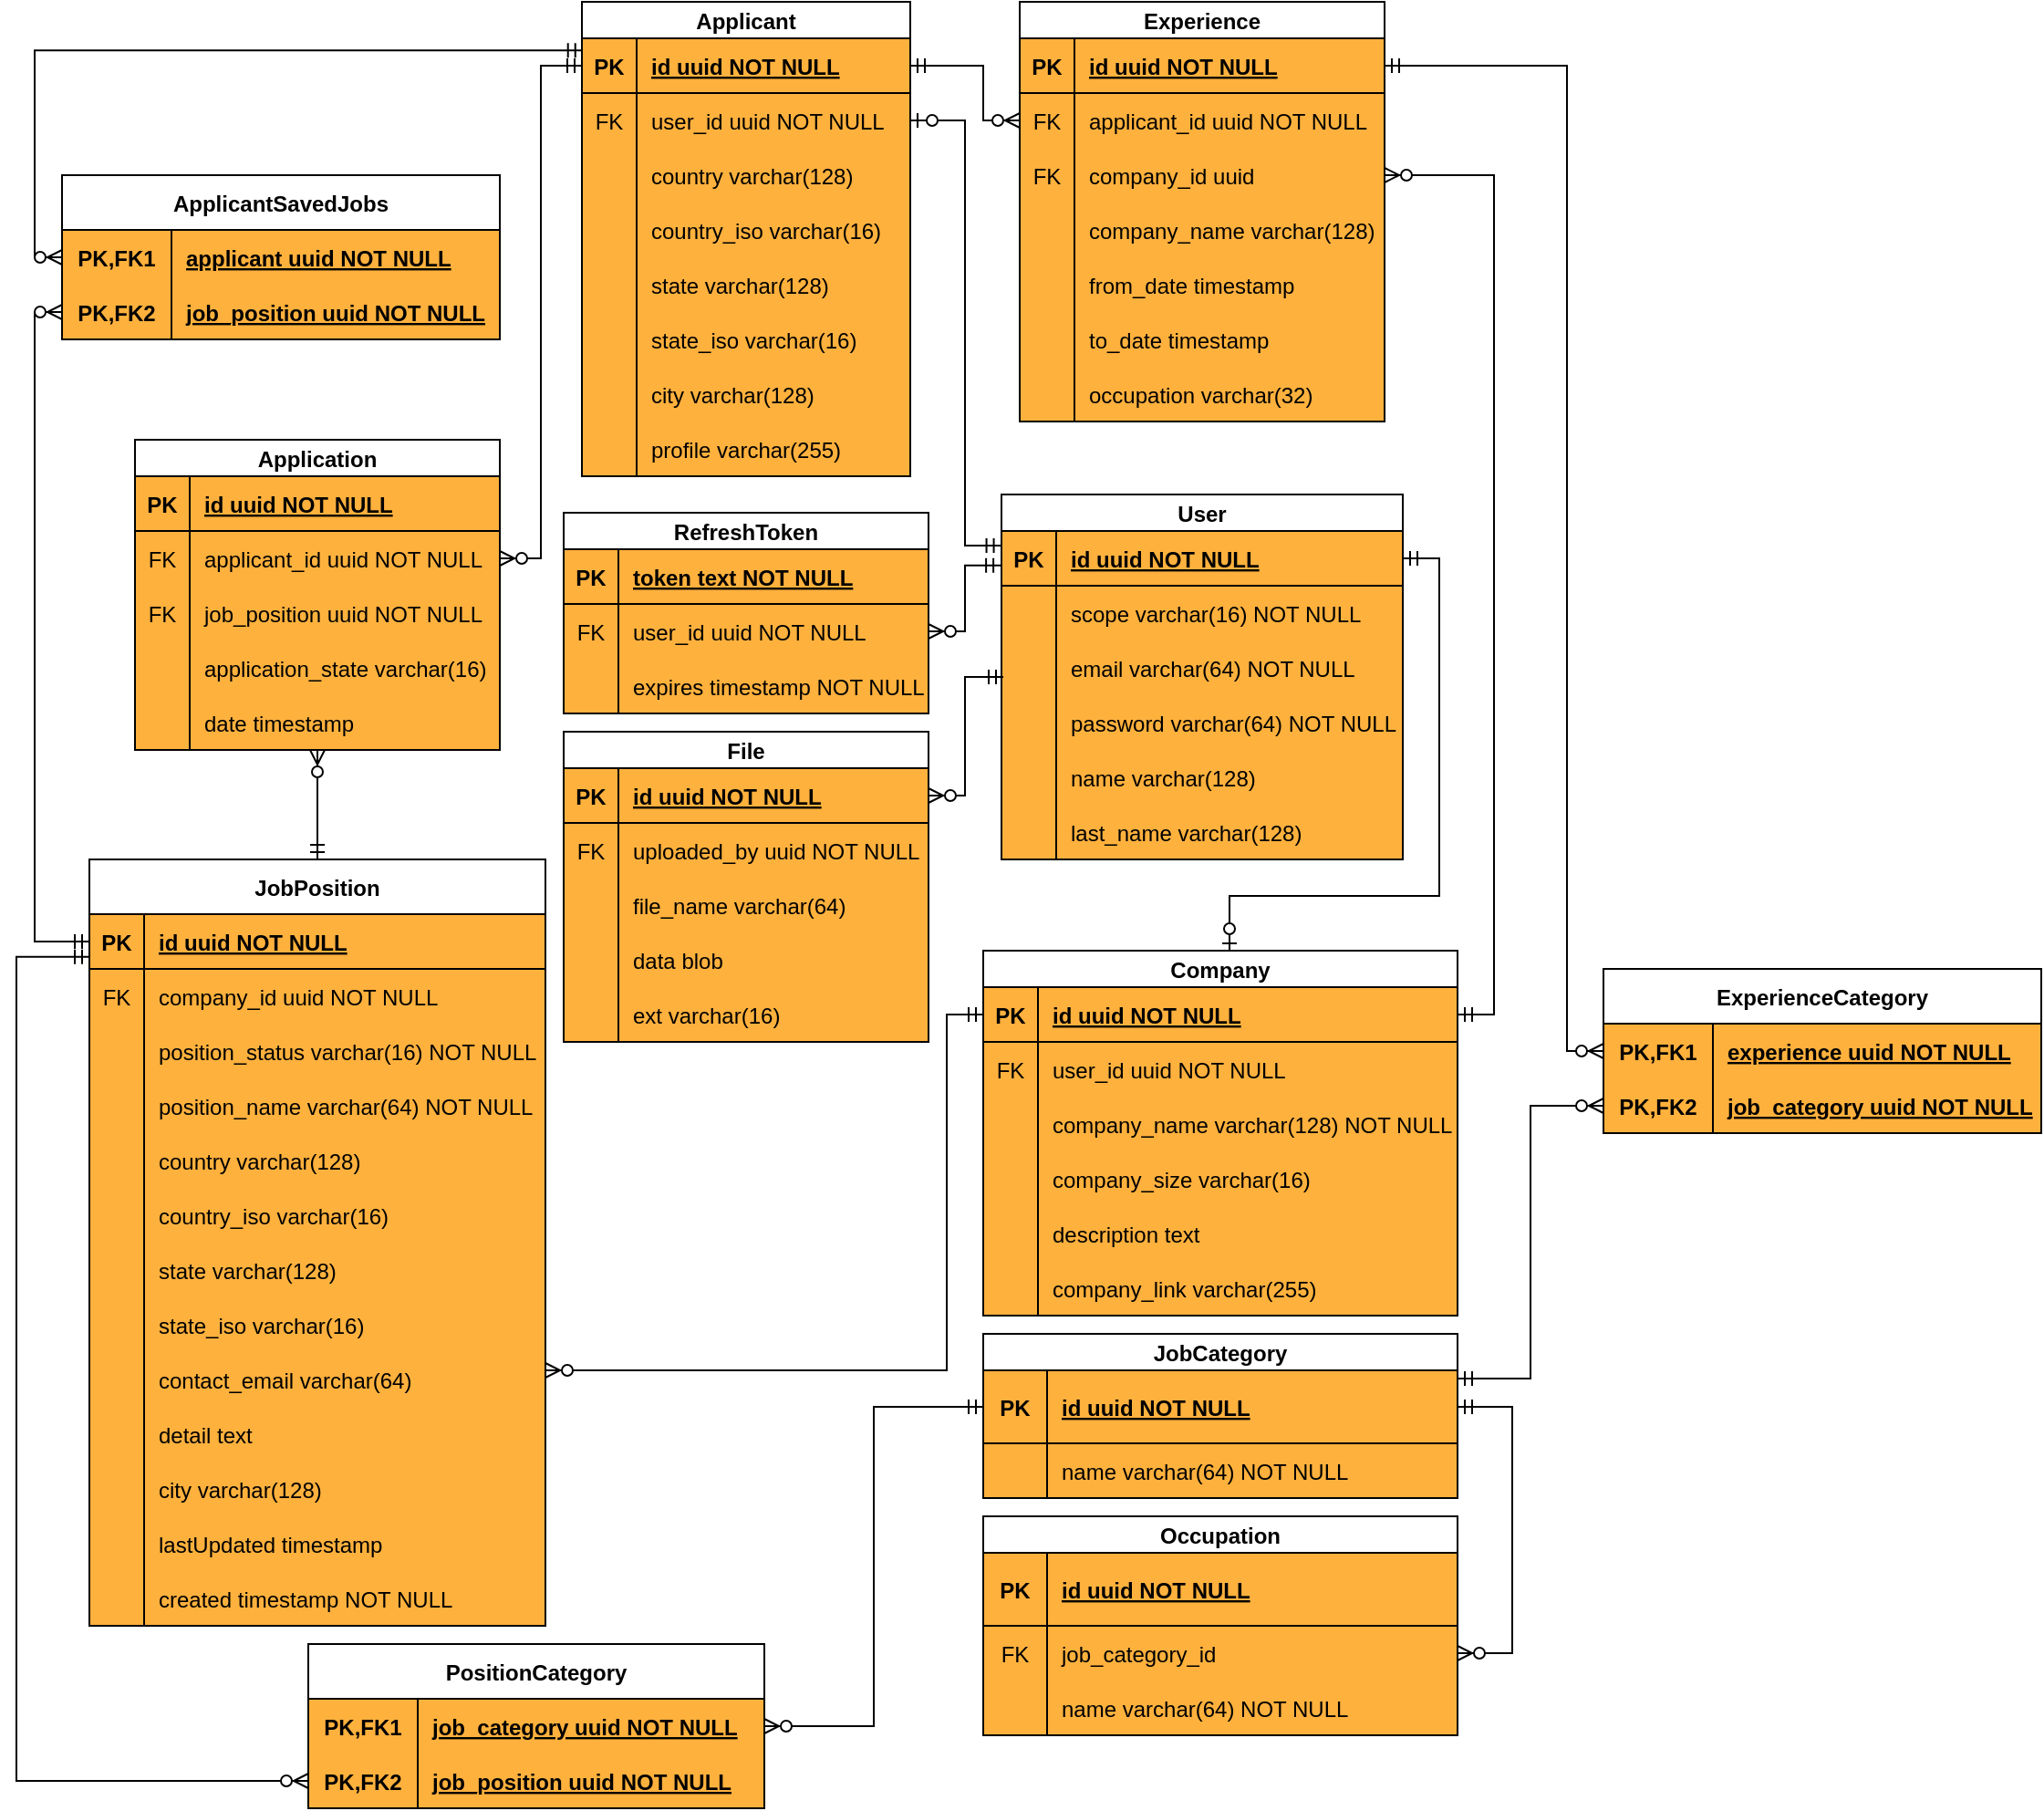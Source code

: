 <mxfile version="19.0.3" type="device"><diagram id="R2lEEEUBdFMjLlhIrx00" name="Page-1"><mxGraphModel dx="2580" dy="1045" grid="1" gridSize="10" guides="1" tooltips="1" connect="1" arrows="1" fold="1" page="1" pageScale="1" pageWidth="850" pageHeight="1100" math="0" shadow="0" extFonts="Permanent Marker^https://fonts.googleapis.com/css?family=Permanent+Marker"><root><mxCell id="0"/><mxCell id="1" parent="0"/><mxCell id="CkSuaa5i9W2-ECU45eLG-1" value="Applicant" style="shape=table;startSize=20;container=1;collapsible=1;childLayout=tableLayout;fixedRows=1;rowLines=0;fontStyle=1;align=center;resizeLast=1;labelBackgroundColor=none;labelBorderColor=none;swimlaneFillColor=#FFB13D;" parent="1" vertex="1"><mxGeometry x="-240" y="120" width="180" height="260" as="geometry"/></mxCell><mxCell id="CkSuaa5i9W2-ECU45eLG-2" value="" style="shape=tableRow;horizontal=0;startSize=0;swimlaneHead=0;swimlaneBody=0;fillColor=none;collapsible=0;dropTarget=0;points=[[0,0.5],[1,0.5]];portConstraint=eastwest;top=0;left=0;right=0;bottom=1;" parent="CkSuaa5i9W2-ECU45eLG-1" vertex="1"><mxGeometry y="20" width="180" height="30" as="geometry"/></mxCell><mxCell id="CkSuaa5i9W2-ECU45eLG-3" value="PK" style="shape=partialRectangle;connectable=0;fillColor=none;top=0;left=0;bottom=0;right=0;fontStyle=1;overflow=hidden;" parent="CkSuaa5i9W2-ECU45eLG-2" vertex="1"><mxGeometry width="30" height="30" as="geometry"><mxRectangle width="30" height="30" as="alternateBounds"/></mxGeometry></mxCell><mxCell id="CkSuaa5i9W2-ECU45eLG-4" value="id uuid NOT NULL" style="shape=partialRectangle;connectable=0;fillColor=none;top=0;left=0;bottom=0;right=0;align=left;spacingLeft=6;fontStyle=5;overflow=hidden;" parent="CkSuaa5i9W2-ECU45eLG-2" vertex="1"><mxGeometry x="30" width="150" height="30" as="geometry"><mxRectangle width="150" height="30" as="alternateBounds"/></mxGeometry></mxCell><mxCell id="CkSuaa5i9W2-ECU45eLG-101" value="" style="shape=tableRow;horizontal=0;startSize=0;swimlaneHead=0;swimlaneBody=0;fillColor=none;collapsible=0;dropTarget=0;points=[[0,0.5],[1,0.5]];portConstraint=eastwest;top=0;left=0;right=0;bottom=0;" parent="CkSuaa5i9W2-ECU45eLG-1" vertex="1"><mxGeometry y="50" width="180" height="30" as="geometry"/></mxCell><mxCell id="CkSuaa5i9W2-ECU45eLG-102" value="FK" style="shape=partialRectangle;connectable=0;fillColor=none;top=0;left=0;bottom=0;right=0;fontStyle=0;overflow=hidden;" parent="CkSuaa5i9W2-ECU45eLG-101" vertex="1"><mxGeometry width="30" height="30" as="geometry"><mxRectangle width="30" height="30" as="alternateBounds"/></mxGeometry></mxCell><mxCell id="CkSuaa5i9W2-ECU45eLG-103" value="user_id uuid NOT NULL" style="shape=partialRectangle;connectable=0;fillColor=none;top=0;left=0;bottom=0;right=0;align=left;spacingLeft=6;fontStyle=0;overflow=hidden;" parent="CkSuaa5i9W2-ECU45eLG-101" vertex="1"><mxGeometry x="30" width="150" height="30" as="geometry"><mxRectangle width="150" height="30" as="alternateBounds"/></mxGeometry></mxCell><mxCell id="CkSuaa5i9W2-ECU45eLG-5" value="" style="shape=tableRow;horizontal=0;startSize=0;swimlaneHead=0;swimlaneBody=0;fillColor=none;collapsible=0;dropTarget=0;points=[[0,0.5],[1,0.5]];portConstraint=eastwest;top=0;left=0;right=0;bottom=0;" parent="CkSuaa5i9W2-ECU45eLG-1" vertex="1"><mxGeometry y="80" width="180" height="30" as="geometry"/></mxCell><mxCell id="CkSuaa5i9W2-ECU45eLG-6" value="" style="shape=partialRectangle;connectable=0;fillColor=none;top=0;left=0;bottom=0;right=0;editable=1;overflow=hidden;" parent="CkSuaa5i9W2-ECU45eLG-5" vertex="1"><mxGeometry width="30" height="30" as="geometry"><mxRectangle width="30" height="30" as="alternateBounds"/></mxGeometry></mxCell><mxCell id="CkSuaa5i9W2-ECU45eLG-7" value="country varchar(128)" style="shape=partialRectangle;connectable=0;fillColor=none;top=0;left=0;bottom=0;right=0;align=left;spacingLeft=6;overflow=hidden;" parent="CkSuaa5i9W2-ECU45eLG-5" vertex="1"><mxGeometry x="30" width="150" height="30" as="geometry"><mxRectangle width="150" height="30" as="alternateBounds"/></mxGeometry></mxCell><mxCell id="NAtlaYRXuQCLauFxZEaI-29" value="" style="shape=tableRow;horizontal=0;startSize=0;swimlaneHead=0;swimlaneBody=0;fillColor=none;collapsible=0;dropTarget=0;points=[[0,0.5],[1,0.5]];portConstraint=eastwest;top=0;left=0;right=0;bottom=0;" vertex="1" parent="CkSuaa5i9W2-ECU45eLG-1"><mxGeometry y="110" width="180" height="30" as="geometry"/></mxCell><mxCell id="NAtlaYRXuQCLauFxZEaI-30" value="" style="shape=partialRectangle;connectable=0;fillColor=none;top=0;left=0;bottom=0;right=0;editable=1;overflow=hidden;" vertex="1" parent="NAtlaYRXuQCLauFxZEaI-29"><mxGeometry width="30" height="30" as="geometry"><mxRectangle width="30" height="30" as="alternateBounds"/></mxGeometry></mxCell><mxCell id="NAtlaYRXuQCLauFxZEaI-31" value="country_iso varchar(16)" style="shape=partialRectangle;connectable=0;fillColor=none;top=0;left=0;bottom=0;right=0;align=left;spacingLeft=6;overflow=hidden;" vertex="1" parent="NAtlaYRXuQCLauFxZEaI-29"><mxGeometry x="30" width="150" height="30" as="geometry"><mxRectangle width="150" height="30" as="alternateBounds"/></mxGeometry></mxCell><mxCell id="CkSuaa5i9W2-ECU45eLG-8" value="" style="shape=tableRow;horizontal=0;startSize=0;swimlaneHead=0;swimlaneBody=0;fillColor=none;collapsible=0;dropTarget=0;points=[[0,0.5],[1,0.5]];portConstraint=eastwest;top=0;left=0;right=0;bottom=0;" parent="CkSuaa5i9W2-ECU45eLG-1" vertex="1"><mxGeometry y="140" width="180" height="30" as="geometry"/></mxCell><mxCell id="CkSuaa5i9W2-ECU45eLG-9" value="" style="shape=partialRectangle;connectable=0;fillColor=none;top=0;left=0;bottom=0;right=0;editable=1;overflow=hidden;" parent="CkSuaa5i9W2-ECU45eLG-8" vertex="1"><mxGeometry width="30" height="30" as="geometry"><mxRectangle width="30" height="30" as="alternateBounds"/></mxGeometry></mxCell><mxCell id="CkSuaa5i9W2-ECU45eLG-10" value="state varchar(128)" style="shape=partialRectangle;connectable=0;fillColor=none;top=0;left=0;bottom=0;right=0;align=left;spacingLeft=6;overflow=hidden;" parent="CkSuaa5i9W2-ECU45eLG-8" vertex="1"><mxGeometry x="30" width="150" height="30" as="geometry"><mxRectangle width="150" height="30" as="alternateBounds"/></mxGeometry></mxCell><mxCell id="NAtlaYRXuQCLauFxZEaI-25" value="" style="shape=tableRow;horizontal=0;startSize=0;swimlaneHead=0;swimlaneBody=0;fillColor=none;collapsible=0;dropTarget=0;points=[[0,0.5],[1,0.5]];portConstraint=eastwest;top=0;left=0;right=0;bottom=0;" vertex="1" parent="CkSuaa5i9W2-ECU45eLG-1"><mxGeometry y="170" width="180" height="30" as="geometry"/></mxCell><mxCell id="NAtlaYRXuQCLauFxZEaI-26" value="" style="shape=partialRectangle;connectable=0;fillColor=none;top=0;left=0;bottom=0;right=0;editable=1;overflow=hidden;" vertex="1" parent="NAtlaYRXuQCLauFxZEaI-25"><mxGeometry width="30" height="30" as="geometry"><mxRectangle width="30" height="30" as="alternateBounds"/></mxGeometry></mxCell><mxCell id="NAtlaYRXuQCLauFxZEaI-27" value="state_iso varchar(16)" style="shape=partialRectangle;connectable=0;fillColor=none;top=0;left=0;bottom=0;right=0;align=left;spacingLeft=6;overflow=hidden;" vertex="1" parent="NAtlaYRXuQCLauFxZEaI-25"><mxGeometry x="30" width="150" height="30" as="geometry"><mxRectangle width="150" height="30" as="alternateBounds"/></mxGeometry></mxCell><mxCell id="CkSuaa5i9W2-ECU45eLG-11" value="" style="shape=tableRow;horizontal=0;startSize=0;swimlaneHead=0;swimlaneBody=0;fillColor=none;collapsible=0;dropTarget=0;points=[[0,0.5],[1,0.5]];portConstraint=eastwest;top=0;left=0;right=0;bottom=0;" parent="CkSuaa5i9W2-ECU45eLG-1" vertex="1"><mxGeometry y="200" width="180" height="30" as="geometry"/></mxCell><mxCell id="CkSuaa5i9W2-ECU45eLG-12" value="" style="shape=partialRectangle;connectable=0;fillColor=none;top=0;left=0;bottom=0;right=0;editable=1;overflow=hidden;" parent="CkSuaa5i9W2-ECU45eLG-11" vertex="1"><mxGeometry width="30" height="30" as="geometry"><mxRectangle width="30" height="30" as="alternateBounds"/></mxGeometry></mxCell><mxCell id="CkSuaa5i9W2-ECU45eLG-13" value="city varchar(128)" style="shape=partialRectangle;connectable=0;fillColor=none;top=0;left=0;bottom=0;right=0;align=left;spacingLeft=6;overflow=hidden;" parent="CkSuaa5i9W2-ECU45eLG-11" vertex="1"><mxGeometry x="30" width="150" height="30" as="geometry"><mxRectangle width="150" height="30" as="alternateBounds"/></mxGeometry></mxCell><mxCell id="CkSuaa5i9W2-ECU45eLG-97" value="" style="shape=tableRow;horizontal=0;startSize=0;swimlaneHead=0;swimlaneBody=0;fillColor=none;collapsible=0;dropTarget=0;points=[[0,0.5],[1,0.5]];portConstraint=eastwest;top=0;left=0;right=0;bottom=0;" parent="CkSuaa5i9W2-ECU45eLG-1" vertex="1"><mxGeometry y="230" width="180" height="30" as="geometry"/></mxCell><mxCell id="CkSuaa5i9W2-ECU45eLG-98" value="" style="shape=partialRectangle;connectable=0;fillColor=none;top=0;left=0;bottom=0;right=0;editable=1;overflow=hidden;" parent="CkSuaa5i9W2-ECU45eLG-97" vertex="1"><mxGeometry width="30" height="30" as="geometry"><mxRectangle width="30" height="30" as="alternateBounds"/></mxGeometry></mxCell><mxCell id="CkSuaa5i9W2-ECU45eLG-99" value="profile varchar(255)" style="shape=partialRectangle;connectable=0;fillColor=none;top=0;left=0;bottom=0;right=0;align=left;spacingLeft=6;overflow=hidden;" parent="CkSuaa5i9W2-ECU45eLG-97" vertex="1"><mxGeometry x="30" width="150" height="30" as="geometry"><mxRectangle width="150" height="30" as="alternateBounds"/></mxGeometry></mxCell><mxCell id="CkSuaa5i9W2-ECU45eLG-14" value="Application" style="shape=table;startSize=20;container=1;collapsible=1;childLayout=tableLayout;fixedRows=1;rowLines=0;fontStyle=1;align=center;resizeLast=1;swimlaneFillColor=#FFB13D;" parent="1" vertex="1"><mxGeometry x="-485" y="360" width="200" height="170" as="geometry"><mxRectangle x="320" y="380" width="100" height="20" as="alternateBounds"/></mxGeometry></mxCell><mxCell id="CkSuaa5i9W2-ECU45eLG-15" value="" style="shape=tableRow;horizontal=0;startSize=0;swimlaneHead=0;swimlaneBody=0;fillColor=none;collapsible=0;dropTarget=0;points=[[0,0.5],[1,0.5]];portConstraint=eastwest;top=0;left=0;right=0;bottom=1;" parent="CkSuaa5i9W2-ECU45eLG-14" vertex="1"><mxGeometry y="20" width="200" height="30" as="geometry"/></mxCell><mxCell id="CkSuaa5i9W2-ECU45eLG-16" value="PK" style="shape=partialRectangle;connectable=0;fillColor=none;top=0;left=0;bottom=0;right=0;fontStyle=1;overflow=hidden;" parent="CkSuaa5i9W2-ECU45eLG-15" vertex="1"><mxGeometry width="30" height="30" as="geometry"><mxRectangle width="30" height="30" as="alternateBounds"/></mxGeometry></mxCell><mxCell id="CkSuaa5i9W2-ECU45eLG-17" value="id uuid NOT NULL" style="shape=partialRectangle;connectable=0;fillColor=none;top=0;left=0;bottom=0;right=0;align=left;spacingLeft=6;fontStyle=5;overflow=hidden;" parent="CkSuaa5i9W2-ECU45eLG-15" vertex="1"><mxGeometry x="30" width="170" height="30" as="geometry"><mxRectangle width="170" height="30" as="alternateBounds"/></mxGeometry></mxCell><mxCell id="CkSuaa5i9W2-ECU45eLG-136" value="" style="shape=tableRow;horizontal=0;startSize=0;swimlaneHead=0;swimlaneBody=0;fillColor=none;collapsible=0;dropTarget=0;points=[[0,0.5],[1,0.5]];portConstraint=eastwest;top=0;left=0;right=0;bottom=0;" parent="CkSuaa5i9W2-ECU45eLG-14" vertex="1"><mxGeometry y="50" width="200" height="30" as="geometry"/></mxCell><mxCell id="CkSuaa5i9W2-ECU45eLG-137" value="FK" style="shape=partialRectangle;connectable=0;fillColor=none;top=0;left=0;bottom=0;right=0;fontStyle=0;overflow=hidden;" parent="CkSuaa5i9W2-ECU45eLG-136" vertex="1"><mxGeometry width="30" height="30" as="geometry"><mxRectangle width="30" height="30" as="alternateBounds"/></mxGeometry></mxCell><mxCell id="CkSuaa5i9W2-ECU45eLG-138" value="applicant_id uuid NOT NULL" style="shape=partialRectangle;connectable=0;fillColor=none;top=0;left=0;bottom=0;right=0;align=left;spacingLeft=6;fontStyle=0;overflow=hidden;" parent="CkSuaa5i9W2-ECU45eLG-136" vertex="1"><mxGeometry x="30" width="170" height="30" as="geometry"><mxRectangle width="170" height="30" as="alternateBounds"/></mxGeometry></mxCell><mxCell id="CkSuaa5i9W2-ECU45eLG-162" value="" style="shape=tableRow;horizontal=0;startSize=0;swimlaneHead=0;swimlaneBody=0;fillColor=none;collapsible=0;dropTarget=0;points=[[0,0.5],[1,0.5]];portConstraint=eastwest;top=0;left=0;right=0;bottom=0;" parent="CkSuaa5i9W2-ECU45eLG-14" vertex="1"><mxGeometry y="80" width="200" height="30" as="geometry"/></mxCell><mxCell id="CkSuaa5i9W2-ECU45eLG-163" value="FK" style="shape=partialRectangle;connectable=0;fillColor=none;top=0;left=0;bottom=0;right=0;fontStyle=0;overflow=hidden;" parent="CkSuaa5i9W2-ECU45eLG-162" vertex="1"><mxGeometry width="30" height="30" as="geometry"><mxRectangle width="30" height="30" as="alternateBounds"/></mxGeometry></mxCell><mxCell id="CkSuaa5i9W2-ECU45eLG-164" value="job_position uuid NOT NULL" style="shape=partialRectangle;connectable=0;fillColor=none;top=0;left=0;bottom=0;right=0;align=left;spacingLeft=6;fontStyle=0;overflow=hidden;" parent="CkSuaa5i9W2-ECU45eLG-162" vertex="1"><mxGeometry x="30" width="170" height="30" as="geometry"><mxRectangle width="170" height="30" as="alternateBounds"/></mxGeometry></mxCell><mxCell id="CkSuaa5i9W2-ECU45eLG-141" value="" style="shape=tableRow;horizontal=0;startSize=0;swimlaneHead=0;swimlaneBody=0;fillColor=none;collapsible=0;dropTarget=0;points=[[0,0.5],[1,0.5]];portConstraint=eastwest;top=0;left=0;right=0;bottom=0;" parent="CkSuaa5i9W2-ECU45eLG-14" vertex="1"><mxGeometry y="110" width="200" height="30" as="geometry"/></mxCell><mxCell id="CkSuaa5i9W2-ECU45eLG-142" value="" style="shape=partialRectangle;connectable=0;fillColor=none;top=0;left=0;bottom=0;right=0;editable=1;overflow=hidden;" parent="CkSuaa5i9W2-ECU45eLG-141" vertex="1"><mxGeometry width="30" height="30" as="geometry"><mxRectangle width="30" height="30" as="alternateBounds"/></mxGeometry></mxCell><mxCell id="CkSuaa5i9W2-ECU45eLG-143" value="application_state varchar(16)" style="shape=partialRectangle;connectable=0;fillColor=none;top=0;left=0;bottom=0;right=0;align=left;spacingLeft=6;overflow=hidden;" parent="CkSuaa5i9W2-ECU45eLG-141" vertex="1"><mxGeometry x="30" width="170" height="30" as="geometry"><mxRectangle width="170" height="30" as="alternateBounds"/></mxGeometry></mxCell><mxCell id="CkSuaa5i9W2-ECU45eLG-145" value="" style="shape=tableRow;horizontal=0;startSize=0;swimlaneHead=0;swimlaneBody=0;fillColor=none;collapsible=0;dropTarget=0;points=[[0,0.5],[1,0.5]];portConstraint=eastwest;top=0;left=0;right=0;bottom=0;" parent="CkSuaa5i9W2-ECU45eLG-14" vertex="1"><mxGeometry y="140" width="200" height="30" as="geometry"/></mxCell><mxCell id="CkSuaa5i9W2-ECU45eLG-146" value="" style="shape=partialRectangle;connectable=0;fillColor=none;top=0;left=0;bottom=0;right=0;editable=1;overflow=hidden;" parent="CkSuaa5i9W2-ECU45eLG-145" vertex="1"><mxGeometry width="30" height="30" as="geometry"><mxRectangle width="30" height="30" as="alternateBounds"/></mxGeometry></mxCell><mxCell id="CkSuaa5i9W2-ECU45eLG-147" value="date timestamp" style="shape=partialRectangle;connectable=0;fillColor=none;top=0;left=0;bottom=0;right=0;align=left;spacingLeft=6;overflow=hidden;" parent="CkSuaa5i9W2-ECU45eLG-145" vertex="1"><mxGeometry x="30" width="170" height="30" as="geometry"><mxRectangle width="170" height="30" as="alternateBounds"/></mxGeometry></mxCell><mxCell id="CkSuaa5i9W2-ECU45eLG-27" value="Company" style="shape=table;startSize=20;container=1;collapsible=1;childLayout=tableLayout;fixedRows=1;rowLines=0;fontStyle=1;align=center;resizeLast=1;swimlaneFillColor=#FFB13D;" parent="1" vertex="1"><mxGeometry x="-20" y="640" width="260" height="200" as="geometry"/></mxCell><mxCell id="CkSuaa5i9W2-ECU45eLG-28" value="" style="shape=tableRow;horizontal=0;startSize=0;swimlaneHead=0;swimlaneBody=0;fillColor=none;collapsible=0;dropTarget=0;points=[[0,0.5],[1,0.5]];portConstraint=eastwest;top=0;left=0;right=0;bottom=1;" parent="CkSuaa5i9W2-ECU45eLG-27" vertex="1"><mxGeometry y="20" width="260" height="30" as="geometry"/></mxCell><mxCell id="CkSuaa5i9W2-ECU45eLG-29" value="PK" style="shape=partialRectangle;connectable=0;fillColor=none;top=0;left=0;bottom=0;right=0;fontStyle=1;overflow=hidden;" parent="CkSuaa5i9W2-ECU45eLG-28" vertex="1"><mxGeometry width="30" height="30" as="geometry"><mxRectangle width="30" height="30" as="alternateBounds"/></mxGeometry></mxCell><mxCell id="CkSuaa5i9W2-ECU45eLG-30" value="id uuid NOT NULL" style="shape=partialRectangle;connectable=0;fillColor=none;top=0;left=0;bottom=0;right=0;align=left;spacingLeft=6;fontStyle=5;overflow=hidden;" parent="CkSuaa5i9W2-ECU45eLG-28" vertex="1"><mxGeometry x="30" width="230" height="30" as="geometry"><mxRectangle width="230" height="30" as="alternateBounds"/></mxGeometry></mxCell><mxCell id="CkSuaa5i9W2-ECU45eLG-197" value="" style="shape=tableRow;horizontal=0;startSize=0;swimlaneHead=0;swimlaneBody=0;fillColor=none;collapsible=0;dropTarget=0;points=[[0,0.5],[1,0.5]];portConstraint=eastwest;top=0;left=0;right=0;bottom=0;" parent="CkSuaa5i9W2-ECU45eLG-27" vertex="1"><mxGeometry y="50" width="260" height="30" as="geometry"/></mxCell><mxCell id="CkSuaa5i9W2-ECU45eLG-198" value="FK" style="shape=partialRectangle;connectable=0;fillColor=none;top=0;left=0;bottom=0;right=0;fontStyle=0;overflow=hidden;" parent="CkSuaa5i9W2-ECU45eLG-197" vertex="1"><mxGeometry width="30" height="30" as="geometry"><mxRectangle width="30" height="30" as="alternateBounds"/></mxGeometry></mxCell><mxCell id="CkSuaa5i9W2-ECU45eLG-199" value="user_id uuid NOT NULL" style="shape=partialRectangle;connectable=0;fillColor=none;top=0;left=0;bottom=0;right=0;align=left;spacingLeft=6;fontStyle=0;overflow=hidden;" parent="CkSuaa5i9W2-ECU45eLG-197" vertex="1"><mxGeometry x="30" width="230" height="30" as="geometry"><mxRectangle width="230" height="30" as="alternateBounds"/></mxGeometry></mxCell><mxCell id="CkSuaa5i9W2-ECU45eLG-34" value="" style="shape=tableRow;horizontal=0;startSize=0;swimlaneHead=0;swimlaneBody=0;fillColor=none;collapsible=0;dropTarget=0;points=[[0,0.5],[1,0.5]];portConstraint=eastwest;top=0;left=0;right=0;bottom=0;" parent="CkSuaa5i9W2-ECU45eLG-27" vertex="1"><mxGeometry y="80" width="260" height="30" as="geometry"/></mxCell><mxCell id="CkSuaa5i9W2-ECU45eLG-35" value="" style="shape=partialRectangle;connectable=0;fillColor=none;top=0;left=0;bottom=0;right=0;editable=1;overflow=hidden;" parent="CkSuaa5i9W2-ECU45eLG-34" vertex="1"><mxGeometry width="30" height="30" as="geometry"><mxRectangle width="30" height="30" as="alternateBounds"/></mxGeometry></mxCell><mxCell id="CkSuaa5i9W2-ECU45eLG-36" value="company_name varchar(128) NOT NULL" style="shape=partialRectangle;connectable=0;fillColor=none;top=0;left=0;bottom=0;right=0;align=left;spacingLeft=6;overflow=hidden;" parent="CkSuaa5i9W2-ECU45eLG-34" vertex="1"><mxGeometry x="30" width="230" height="30" as="geometry"><mxRectangle width="230" height="30" as="alternateBounds"/></mxGeometry></mxCell><mxCell id="8o4i8CNLVn3KkMKh3STi-8" value="" style="shape=tableRow;horizontal=0;startSize=0;swimlaneHead=0;swimlaneBody=0;fillColor=none;collapsible=0;dropTarget=0;points=[[0,0.5],[1,0.5]];portConstraint=eastwest;top=0;left=0;right=0;bottom=0;" parent="CkSuaa5i9W2-ECU45eLG-27" vertex="1"><mxGeometry y="110" width="260" height="30" as="geometry"/></mxCell><mxCell id="8o4i8CNLVn3KkMKh3STi-9" value="" style="shape=partialRectangle;connectable=0;fillColor=none;top=0;left=0;bottom=0;right=0;editable=1;overflow=hidden;" parent="8o4i8CNLVn3KkMKh3STi-8" vertex="1"><mxGeometry width="30" height="30" as="geometry"><mxRectangle width="30" height="30" as="alternateBounds"/></mxGeometry></mxCell><mxCell id="8o4i8CNLVn3KkMKh3STi-10" value="company_size varchar(16)" style="shape=partialRectangle;connectable=0;fillColor=none;top=0;left=0;bottom=0;right=0;align=left;spacingLeft=6;overflow=hidden;" parent="8o4i8CNLVn3KkMKh3STi-8" vertex="1"><mxGeometry x="30" width="230" height="30" as="geometry"><mxRectangle width="230" height="30" as="alternateBounds"/></mxGeometry></mxCell><mxCell id="LhY12gXk-d7xMy7h7sn--10" value="" style="shape=tableRow;horizontal=0;startSize=0;swimlaneHead=0;swimlaneBody=0;fillColor=none;collapsible=0;dropTarget=0;points=[[0,0.5],[1,0.5]];portConstraint=eastwest;top=0;left=0;right=0;bottom=0;" parent="CkSuaa5i9W2-ECU45eLG-27" vertex="1"><mxGeometry y="140" width="260" height="30" as="geometry"/></mxCell><mxCell id="LhY12gXk-d7xMy7h7sn--11" value="" style="shape=partialRectangle;connectable=0;fillColor=none;top=0;left=0;bottom=0;right=0;editable=1;overflow=hidden;" parent="LhY12gXk-d7xMy7h7sn--10" vertex="1"><mxGeometry width="30" height="30" as="geometry"><mxRectangle width="30" height="30" as="alternateBounds"/></mxGeometry></mxCell><mxCell id="LhY12gXk-d7xMy7h7sn--12" value="description text" style="shape=partialRectangle;connectable=0;fillColor=none;top=0;left=0;bottom=0;right=0;align=left;spacingLeft=6;overflow=hidden;" parent="LhY12gXk-d7xMy7h7sn--10" vertex="1"><mxGeometry x="30" width="230" height="30" as="geometry"><mxRectangle width="230" height="30" as="alternateBounds"/></mxGeometry></mxCell><mxCell id="CkSuaa5i9W2-ECU45eLG-37" value="" style="shape=tableRow;horizontal=0;startSize=0;swimlaneHead=0;swimlaneBody=0;fillColor=none;collapsible=0;dropTarget=0;points=[[0,0.5],[1,0.5]];portConstraint=eastwest;top=0;left=0;right=0;bottom=0;" parent="CkSuaa5i9W2-ECU45eLG-27" vertex="1"><mxGeometry y="170" width="260" height="30" as="geometry"/></mxCell><mxCell id="CkSuaa5i9W2-ECU45eLG-38" value="" style="shape=partialRectangle;connectable=0;fillColor=none;top=0;left=0;bottom=0;right=0;editable=1;overflow=hidden;" parent="CkSuaa5i9W2-ECU45eLG-37" vertex="1"><mxGeometry width="30" height="30" as="geometry"><mxRectangle width="30" height="30" as="alternateBounds"/></mxGeometry></mxCell><mxCell id="CkSuaa5i9W2-ECU45eLG-39" value="company_link varchar(255)" style="shape=partialRectangle;connectable=0;fillColor=none;top=0;left=0;bottom=0;right=0;align=left;spacingLeft=6;overflow=hidden;" parent="CkSuaa5i9W2-ECU45eLG-37" vertex="1"><mxGeometry x="30" width="230" height="30" as="geometry"><mxRectangle width="230" height="30" as="alternateBounds"/></mxGeometry></mxCell><mxCell id="CkSuaa5i9W2-ECU45eLG-40" value="Experience" style="shape=table;startSize=20;container=1;collapsible=1;childLayout=tableLayout;fixedRows=1;rowLines=0;fontStyle=1;align=center;resizeLast=1;swimlaneFillColor=#FFB13D;" parent="1" vertex="1"><mxGeometry y="120" width="200" height="230" as="geometry"/></mxCell><mxCell id="CkSuaa5i9W2-ECU45eLG-41" value="" style="shape=tableRow;horizontal=0;startSize=0;swimlaneHead=0;swimlaneBody=0;fillColor=none;collapsible=0;dropTarget=0;points=[[0,0.5],[1,0.5]];portConstraint=eastwest;top=0;left=0;right=0;bottom=1;" parent="CkSuaa5i9W2-ECU45eLG-40" vertex="1"><mxGeometry y="20" width="200" height="30" as="geometry"/></mxCell><mxCell id="CkSuaa5i9W2-ECU45eLG-42" value="PK" style="shape=partialRectangle;connectable=0;fillColor=none;top=0;left=0;bottom=0;right=0;fontStyle=1;overflow=hidden;" parent="CkSuaa5i9W2-ECU45eLG-41" vertex="1"><mxGeometry width="30" height="30" as="geometry"><mxRectangle width="30" height="30" as="alternateBounds"/></mxGeometry></mxCell><mxCell id="CkSuaa5i9W2-ECU45eLG-43" value="id uuid NOT NULL" style="shape=partialRectangle;connectable=0;fillColor=none;top=0;left=0;bottom=0;right=0;align=left;spacingLeft=6;fontStyle=5;overflow=hidden;" parent="CkSuaa5i9W2-ECU45eLG-41" vertex="1"><mxGeometry x="30" width="170" height="30" as="geometry"><mxRectangle width="170" height="30" as="alternateBounds"/></mxGeometry></mxCell><mxCell id="CkSuaa5i9W2-ECU45eLG-129" value="" style="shape=tableRow;horizontal=0;startSize=0;swimlaneHead=0;swimlaneBody=0;fillColor=none;collapsible=0;dropTarget=0;points=[[0,0.5],[1,0.5]];portConstraint=eastwest;top=0;left=0;right=0;bottom=0;" parent="CkSuaa5i9W2-ECU45eLG-40" vertex="1"><mxGeometry y="50" width="200" height="30" as="geometry"/></mxCell><mxCell id="CkSuaa5i9W2-ECU45eLG-130" value="FK" style="shape=partialRectangle;connectable=0;fillColor=none;top=0;left=0;bottom=0;right=0;fontStyle=0;overflow=hidden;" parent="CkSuaa5i9W2-ECU45eLG-129" vertex="1"><mxGeometry width="30" height="30" as="geometry"><mxRectangle width="30" height="30" as="alternateBounds"/></mxGeometry></mxCell><mxCell id="CkSuaa5i9W2-ECU45eLG-131" value="applicant_id uuid NOT NULL" style="shape=partialRectangle;connectable=0;fillColor=none;top=0;left=0;bottom=0;right=0;align=left;spacingLeft=6;fontStyle=0;overflow=hidden;" parent="CkSuaa5i9W2-ECU45eLG-129" vertex="1"><mxGeometry x="30" width="170" height="30" as="geometry"><mxRectangle width="170" height="30" as="alternateBounds"/></mxGeometry></mxCell><mxCell id="CkSuaa5i9W2-ECU45eLG-216" value="" style="shape=tableRow;horizontal=0;startSize=0;swimlaneHead=0;swimlaneBody=0;fillColor=none;collapsible=0;dropTarget=0;points=[[0,0.5],[1,0.5]];portConstraint=eastwest;top=0;left=0;right=0;bottom=0;" parent="CkSuaa5i9W2-ECU45eLG-40" vertex="1"><mxGeometry y="80" width="200" height="30" as="geometry"/></mxCell><mxCell id="CkSuaa5i9W2-ECU45eLG-217" value="FK" style="shape=partialRectangle;connectable=0;fillColor=none;top=0;left=0;bottom=0;right=0;fontStyle=0;overflow=hidden;" parent="CkSuaa5i9W2-ECU45eLG-216" vertex="1"><mxGeometry width="30" height="30" as="geometry"><mxRectangle width="30" height="30" as="alternateBounds"/></mxGeometry></mxCell><mxCell id="CkSuaa5i9W2-ECU45eLG-218" value="company_id uuid" style="shape=partialRectangle;connectable=0;fillColor=none;top=0;left=0;bottom=0;right=0;align=left;spacingLeft=6;fontStyle=0;overflow=hidden;" parent="CkSuaa5i9W2-ECU45eLG-216" vertex="1"><mxGeometry x="30" width="170" height="30" as="geometry"><mxRectangle width="170" height="30" as="alternateBounds"/></mxGeometry></mxCell><mxCell id="CkSuaa5i9W2-ECU45eLG-221" value="" style="shape=tableRow;horizontal=0;startSize=0;swimlaneHead=0;swimlaneBody=0;fillColor=none;collapsible=0;dropTarget=0;points=[[0,0.5],[1,0.5]];portConstraint=eastwest;top=0;left=0;right=0;bottom=0;" parent="CkSuaa5i9W2-ECU45eLG-40" vertex="1"><mxGeometry y="110" width="200" height="30" as="geometry"/></mxCell><mxCell id="CkSuaa5i9W2-ECU45eLG-222" value="" style="shape=partialRectangle;connectable=0;fillColor=none;top=0;left=0;bottom=0;right=0;editable=1;overflow=hidden;" parent="CkSuaa5i9W2-ECU45eLG-221" vertex="1"><mxGeometry width="30" height="30" as="geometry"><mxRectangle width="30" height="30" as="alternateBounds"/></mxGeometry></mxCell><mxCell id="CkSuaa5i9W2-ECU45eLG-223" value="company_name varchar(128)" style="shape=partialRectangle;connectable=0;fillColor=none;top=0;left=0;bottom=0;right=0;align=left;spacingLeft=6;overflow=hidden;" parent="CkSuaa5i9W2-ECU45eLG-221" vertex="1"><mxGeometry x="30" width="170" height="30" as="geometry"><mxRectangle width="170" height="30" as="alternateBounds"/></mxGeometry></mxCell><mxCell id="CkSuaa5i9W2-ECU45eLG-225" value="" style="shape=tableRow;horizontal=0;startSize=0;swimlaneHead=0;swimlaneBody=0;fillColor=none;collapsible=0;dropTarget=0;points=[[0,0.5],[1,0.5]];portConstraint=eastwest;top=0;left=0;right=0;bottom=0;" parent="CkSuaa5i9W2-ECU45eLG-40" vertex="1"><mxGeometry y="140" width="200" height="30" as="geometry"/></mxCell><mxCell id="CkSuaa5i9W2-ECU45eLG-226" value="" style="shape=partialRectangle;connectable=0;fillColor=none;top=0;left=0;bottom=0;right=0;editable=1;overflow=hidden;" parent="CkSuaa5i9W2-ECU45eLG-225" vertex="1"><mxGeometry width="30" height="30" as="geometry"><mxRectangle width="30" height="30" as="alternateBounds"/></mxGeometry></mxCell><mxCell id="CkSuaa5i9W2-ECU45eLG-227" value="from_date timestamp" style="shape=partialRectangle;connectable=0;fillColor=none;top=0;left=0;bottom=0;right=0;align=left;spacingLeft=6;overflow=hidden;" parent="CkSuaa5i9W2-ECU45eLG-225" vertex="1"><mxGeometry x="30" width="170" height="30" as="geometry"><mxRectangle width="170" height="30" as="alternateBounds"/></mxGeometry></mxCell><mxCell id="CkSuaa5i9W2-ECU45eLG-229" value="" style="shape=tableRow;horizontal=0;startSize=0;swimlaneHead=0;swimlaneBody=0;fillColor=none;collapsible=0;dropTarget=0;points=[[0,0.5],[1,0.5]];portConstraint=eastwest;top=0;left=0;right=0;bottom=0;" parent="CkSuaa5i9W2-ECU45eLG-40" vertex="1"><mxGeometry y="170" width="200" height="30" as="geometry"/></mxCell><mxCell id="CkSuaa5i9W2-ECU45eLG-230" value="" style="shape=partialRectangle;connectable=0;fillColor=none;top=0;left=0;bottom=0;right=0;editable=1;overflow=hidden;" parent="CkSuaa5i9W2-ECU45eLG-229" vertex="1"><mxGeometry width="30" height="30" as="geometry"><mxRectangle width="30" height="30" as="alternateBounds"/></mxGeometry></mxCell><mxCell id="CkSuaa5i9W2-ECU45eLG-231" value="to_date timestamp" style="shape=partialRectangle;connectable=0;fillColor=none;top=0;left=0;bottom=0;right=0;align=left;spacingLeft=6;overflow=hidden;" parent="CkSuaa5i9W2-ECU45eLG-229" vertex="1"><mxGeometry x="30" width="170" height="30" as="geometry"><mxRectangle width="170" height="30" as="alternateBounds"/></mxGeometry></mxCell><mxCell id="r0GoA5MwfqIia-vqB8ta-2" value="" style="shape=tableRow;horizontal=0;startSize=0;swimlaneHead=0;swimlaneBody=0;fillColor=none;collapsible=0;dropTarget=0;points=[[0,0.5],[1,0.5]];portConstraint=eastwest;top=0;left=0;right=0;bottom=0;" parent="CkSuaa5i9W2-ECU45eLG-40" vertex="1"><mxGeometry y="200" width="200" height="30" as="geometry"/></mxCell><mxCell id="r0GoA5MwfqIia-vqB8ta-3" value="" style="shape=partialRectangle;connectable=0;fillColor=none;top=0;left=0;bottom=0;right=0;editable=1;overflow=hidden;" parent="r0GoA5MwfqIia-vqB8ta-2" vertex="1"><mxGeometry width="30" height="30" as="geometry"><mxRectangle width="30" height="30" as="alternateBounds"/></mxGeometry></mxCell><mxCell id="r0GoA5MwfqIia-vqB8ta-4" value="occupation varchar(32)" style="shape=partialRectangle;connectable=0;fillColor=none;top=0;left=0;bottom=0;right=0;align=left;spacingLeft=6;overflow=hidden;" parent="r0GoA5MwfqIia-vqB8ta-2" vertex="1"><mxGeometry x="30" width="170" height="30" as="geometry"><mxRectangle width="170" height="30" as="alternateBounds"/></mxGeometry></mxCell><mxCell id="CkSuaa5i9W2-ECU45eLG-53" value="JobCategory" style="shape=table;startSize=20;container=1;collapsible=1;childLayout=tableLayout;fixedRows=1;rowLines=0;fontStyle=1;align=center;resizeLast=1;swimlaneFillColor=#FFB13D;" parent="1" vertex="1"><mxGeometry x="-20" y="850" width="260" height="90" as="geometry"/></mxCell><mxCell id="CkSuaa5i9W2-ECU45eLG-54" value="" style="shape=tableRow;horizontal=0;startSize=0;swimlaneHead=0;swimlaneBody=0;fillColor=none;collapsible=0;dropTarget=0;points=[[0,0.5],[1,0.5]];portConstraint=eastwest;top=0;left=0;right=0;bottom=1;" parent="CkSuaa5i9W2-ECU45eLG-53" vertex="1"><mxGeometry y="20" width="260" height="40" as="geometry"/></mxCell><mxCell id="CkSuaa5i9W2-ECU45eLG-55" value="PK" style="shape=partialRectangle;connectable=0;fillColor=none;top=0;left=0;bottom=0;right=0;fontStyle=1;overflow=hidden;" parent="CkSuaa5i9W2-ECU45eLG-54" vertex="1"><mxGeometry width="35" height="40" as="geometry"><mxRectangle width="35" height="40" as="alternateBounds"/></mxGeometry></mxCell><mxCell id="CkSuaa5i9W2-ECU45eLG-56" value="id uuid NOT NULL" style="shape=partialRectangle;connectable=0;fillColor=none;top=0;left=0;bottom=0;right=0;align=left;spacingLeft=6;fontStyle=5;overflow=hidden;" parent="CkSuaa5i9W2-ECU45eLG-54" vertex="1"><mxGeometry x="35" width="225" height="40" as="geometry"><mxRectangle width="225" height="40" as="alternateBounds"/></mxGeometry></mxCell><mxCell id="CkSuaa5i9W2-ECU45eLG-57" value="" style="shape=tableRow;horizontal=0;startSize=0;swimlaneHead=0;swimlaneBody=0;fillColor=none;collapsible=0;dropTarget=0;points=[[0,0.5],[1,0.5]];portConstraint=eastwest;top=0;left=0;right=0;bottom=0;" parent="CkSuaa5i9W2-ECU45eLG-53" vertex="1"><mxGeometry y="60" width="260" height="30" as="geometry"/></mxCell><mxCell id="CkSuaa5i9W2-ECU45eLG-58" value="" style="shape=partialRectangle;connectable=0;fillColor=none;top=0;left=0;bottom=0;right=0;editable=1;overflow=hidden;" parent="CkSuaa5i9W2-ECU45eLG-57" vertex="1"><mxGeometry width="35" height="30" as="geometry"><mxRectangle width="35" height="30" as="alternateBounds"/></mxGeometry></mxCell><mxCell id="CkSuaa5i9W2-ECU45eLG-59" value="name varchar(64) NOT NULL" style="shape=partialRectangle;connectable=0;fillColor=none;top=0;left=0;bottom=0;right=0;align=left;spacingLeft=6;overflow=hidden;" parent="CkSuaa5i9W2-ECU45eLG-57" vertex="1"><mxGeometry x="35" width="225" height="30" as="geometry"><mxRectangle width="225" height="30" as="alternateBounds"/></mxGeometry></mxCell><mxCell id="CkSuaa5i9W2-ECU45eLG-67" value="RefreshToken" style="shape=table;startSize=20;container=1;collapsible=1;childLayout=tableLayout;fixedRows=1;rowLines=0;fontStyle=1;align=center;resizeLast=1;swimlaneFillColor=#FFB13D;" parent="1" vertex="1"><mxGeometry x="-250" y="400" width="200" height="110" as="geometry"/></mxCell><mxCell id="CkSuaa5i9W2-ECU45eLG-68" value="" style="shape=tableRow;horizontal=0;startSize=0;swimlaneHead=0;swimlaneBody=0;fillColor=none;collapsible=0;dropTarget=0;points=[[0,0.5],[1,0.5]];portConstraint=eastwest;top=0;left=0;right=0;bottom=1;" parent="CkSuaa5i9W2-ECU45eLG-67" vertex="1"><mxGeometry y="20" width="200" height="30" as="geometry"/></mxCell><mxCell id="CkSuaa5i9W2-ECU45eLG-69" value="PK" style="shape=partialRectangle;connectable=0;fillColor=none;top=0;left=0;bottom=0;right=0;fontStyle=1;overflow=hidden;" parent="CkSuaa5i9W2-ECU45eLG-68" vertex="1"><mxGeometry width="30" height="30" as="geometry"><mxRectangle width="30" height="30" as="alternateBounds"/></mxGeometry></mxCell><mxCell id="CkSuaa5i9W2-ECU45eLG-70" value="token text NOT NULL" style="shape=partialRectangle;connectable=0;fillColor=none;top=0;left=0;bottom=0;right=0;align=left;spacingLeft=6;fontStyle=5;overflow=hidden;" parent="CkSuaa5i9W2-ECU45eLG-68" vertex="1"><mxGeometry x="30" width="170" height="30" as="geometry"><mxRectangle width="170" height="30" as="alternateBounds"/></mxGeometry></mxCell><mxCell id="CkSuaa5i9W2-ECU45eLG-233" value="" style="shape=tableRow;horizontal=0;startSize=0;swimlaneHead=0;swimlaneBody=0;fillColor=none;collapsible=0;dropTarget=0;points=[[0,0.5],[1,0.5]];portConstraint=eastwest;top=0;left=0;right=0;bottom=0;" parent="CkSuaa5i9W2-ECU45eLG-67" vertex="1"><mxGeometry y="50" width="200" height="30" as="geometry"/></mxCell><mxCell id="CkSuaa5i9W2-ECU45eLG-234" value="FK" style="shape=partialRectangle;connectable=0;fillColor=none;top=0;left=0;bottom=0;right=0;fontStyle=0;overflow=hidden;" parent="CkSuaa5i9W2-ECU45eLG-233" vertex="1"><mxGeometry width="30" height="30" as="geometry"><mxRectangle width="30" height="30" as="alternateBounds"/></mxGeometry></mxCell><mxCell id="CkSuaa5i9W2-ECU45eLG-235" value="user_id uuid NOT NULL" style="shape=partialRectangle;connectable=0;fillColor=none;top=0;left=0;bottom=0;right=0;align=left;spacingLeft=6;fontStyle=0;overflow=hidden;" parent="CkSuaa5i9W2-ECU45eLG-233" vertex="1"><mxGeometry x="30" width="170" height="30" as="geometry"><mxRectangle width="170" height="30" as="alternateBounds"/></mxGeometry></mxCell><mxCell id="CkSuaa5i9W2-ECU45eLG-71" value="" style="shape=tableRow;horizontal=0;startSize=0;swimlaneHead=0;swimlaneBody=0;fillColor=none;collapsible=0;dropTarget=0;points=[[0,0.5],[1,0.5]];portConstraint=eastwest;top=0;left=0;right=0;bottom=0;" parent="CkSuaa5i9W2-ECU45eLG-67" vertex="1"><mxGeometry y="80" width="200" height="30" as="geometry"/></mxCell><mxCell id="CkSuaa5i9W2-ECU45eLG-72" value="" style="shape=partialRectangle;connectable=0;fillColor=none;top=0;left=0;bottom=0;right=0;editable=1;overflow=hidden;" parent="CkSuaa5i9W2-ECU45eLG-71" vertex="1"><mxGeometry width="30" height="30" as="geometry"><mxRectangle width="30" height="30" as="alternateBounds"/></mxGeometry></mxCell><mxCell id="CkSuaa5i9W2-ECU45eLG-73" value="expires timestamp NOT NULL" style="shape=partialRectangle;connectable=0;fillColor=none;top=0;left=0;bottom=0;right=0;align=left;spacingLeft=6;overflow=hidden;" parent="CkSuaa5i9W2-ECU45eLG-71" vertex="1"><mxGeometry x="30" width="170" height="30" as="geometry"><mxRectangle width="170" height="30" as="alternateBounds"/></mxGeometry></mxCell><mxCell id="CkSuaa5i9W2-ECU45eLG-80" value="User" style="shape=table;startSize=20;container=1;collapsible=1;childLayout=tableLayout;fixedRows=1;rowLines=0;fontStyle=1;align=center;resizeLast=1;swimlaneFillColor=#FFB13D;" parent="1" vertex="1"><mxGeometry x="-10" y="390" width="220" height="200" as="geometry"/></mxCell><mxCell id="CkSuaa5i9W2-ECU45eLG-81" value="" style="shape=tableRow;horizontal=0;startSize=0;swimlaneHead=0;swimlaneBody=0;fillColor=none;collapsible=0;dropTarget=0;points=[[0,0.5],[1,0.5]];portConstraint=eastwest;top=0;left=0;right=0;bottom=1;" parent="CkSuaa5i9W2-ECU45eLG-80" vertex="1"><mxGeometry y="20" width="220" height="30" as="geometry"/></mxCell><mxCell id="CkSuaa5i9W2-ECU45eLG-82" value="PK" style="shape=partialRectangle;connectable=0;fillColor=none;top=0;left=0;bottom=0;right=0;fontStyle=1;overflow=hidden;" parent="CkSuaa5i9W2-ECU45eLG-81" vertex="1"><mxGeometry width="30" height="30" as="geometry"><mxRectangle width="30" height="30" as="alternateBounds"/></mxGeometry></mxCell><mxCell id="CkSuaa5i9W2-ECU45eLG-83" value="id uuid NOT NULL" style="shape=partialRectangle;connectable=0;fillColor=none;top=0;left=0;bottom=0;right=0;align=left;spacingLeft=6;fontStyle=5;overflow=hidden;" parent="CkSuaa5i9W2-ECU45eLG-81" vertex="1"><mxGeometry x="30" width="190" height="30" as="geometry"><mxRectangle width="190" height="30" as="alternateBounds"/></mxGeometry></mxCell><mxCell id="CkSuaa5i9W2-ECU45eLG-239" value="" style="shape=tableRow;horizontal=0;startSize=0;swimlaneHead=0;swimlaneBody=0;fillColor=none;collapsible=0;dropTarget=0;points=[[0,0.5],[1,0.5]];portConstraint=eastwest;top=0;left=0;right=0;bottom=0;" parent="CkSuaa5i9W2-ECU45eLG-80" vertex="1"><mxGeometry y="50" width="220" height="30" as="geometry"/></mxCell><mxCell id="CkSuaa5i9W2-ECU45eLG-240" value="" style="shape=partialRectangle;connectable=0;fillColor=none;top=0;left=0;bottom=0;right=0;editable=1;overflow=hidden;" parent="CkSuaa5i9W2-ECU45eLG-239" vertex="1"><mxGeometry width="30" height="30" as="geometry"><mxRectangle width="30" height="30" as="alternateBounds"/></mxGeometry></mxCell><mxCell id="CkSuaa5i9W2-ECU45eLG-241" value="scope varchar(16) NOT NULL" style="shape=partialRectangle;connectable=0;fillColor=none;top=0;left=0;bottom=0;right=0;align=left;spacingLeft=6;overflow=hidden;" parent="CkSuaa5i9W2-ECU45eLG-239" vertex="1"><mxGeometry x="30" width="190" height="30" as="geometry"><mxRectangle width="190" height="30" as="alternateBounds"/></mxGeometry></mxCell><mxCell id="CkSuaa5i9W2-ECU45eLG-242" value="" style="shape=tableRow;horizontal=0;startSize=0;swimlaneHead=0;swimlaneBody=0;fillColor=none;collapsible=0;dropTarget=0;points=[[0,0.5],[1,0.5]];portConstraint=eastwest;top=0;left=0;right=0;bottom=0;" parent="CkSuaa5i9W2-ECU45eLG-80" vertex="1"><mxGeometry y="80" width="220" height="30" as="geometry"/></mxCell><mxCell id="CkSuaa5i9W2-ECU45eLG-243" value="" style="shape=partialRectangle;connectable=0;fillColor=none;top=0;left=0;bottom=0;right=0;editable=1;overflow=hidden;" parent="CkSuaa5i9W2-ECU45eLG-242" vertex="1"><mxGeometry width="30" height="30" as="geometry"><mxRectangle width="30" height="30" as="alternateBounds"/></mxGeometry></mxCell><mxCell id="CkSuaa5i9W2-ECU45eLG-244" value="email varchar(64) NOT NULL" style="shape=partialRectangle;connectable=0;fillColor=none;top=0;left=0;bottom=0;right=0;align=left;spacingLeft=6;overflow=hidden;" parent="CkSuaa5i9W2-ECU45eLG-242" vertex="1"><mxGeometry x="30" width="190" height="30" as="geometry"><mxRectangle width="190" height="30" as="alternateBounds"/></mxGeometry></mxCell><mxCell id="CkSuaa5i9W2-ECU45eLG-246" value="" style="shape=tableRow;horizontal=0;startSize=0;swimlaneHead=0;swimlaneBody=0;fillColor=none;collapsible=0;dropTarget=0;points=[[0,0.5],[1,0.5]];portConstraint=eastwest;top=0;left=0;right=0;bottom=0;" parent="CkSuaa5i9W2-ECU45eLG-80" vertex="1"><mxGeometry y="110" width="220" height="30" as="geometry"/></mxCell><mxCell id="CkSuaa5i9W2-ECU45eLG-247" value="" style="shape=partialRectangle;connectable=0;fillColor=none;top=0;left=0;bottom=0;right=0;editable=1;overflow=hidden;" parent="CkSuaa5i9W2-ECU45eLG-246" vertex="1"><mxGeometry width="30" height="30" as="geometry"><mxRectangle width="30" height="30" as="alternateBounds"/></mxGeometry></mxCell><mxCell id="CkSuaa5i9W2-ECU45eLG-248" value="password varchar(64) NOT NULL" style="shape=partialRectangle;connectable=0;fillColor=none;top=0;left=0;bottom=0;right=0;align=left;spacingLeft=6;overflow=hidden;" parent="CkSuaa5i9W2-ECU45eLG-246" vertex="1"><mxGeometry x="30" width="190" height="30" as="geometry"><mxRectangle width="190" height="30" as="alternateBounds"/></mxGeometry></mxCell><mxCell id="CkSuaa5i9W2-ECU45eLG-249" value="" style="shape=tableRow;horizontal=0;startSize=0;swimlaneHead=0;swimlaneBody=0;fillColor=none;collapsible=0;dropTarget=0;points=[[0,0.5],[1,0.5]];portConstraint=eastwest;top=0;left=0;right=0;bottom=0;" parent="CkSuaa5i9W2-ECU45eLG-80" vertex="1"><mxGeometry y="140" width="220" height="30" as="geometry"/></mxCell><mxCell id="CkSuaa5i9W2-ECU45eLG-250" value="" style="shape=partialRectangle;connectable=0;fillColor=none;top=0;left=0;bottom=0;right=0;editable=1;overflow=hidden;" parent="CkSuaa5i9W2-ECU45eLG-249" vertex="1"><mxGeometry width="30" height="30" as="geometry"><mxRectangle width="30" height="30" as="alternateBounds"/></mxGeometry></mxCell><mxCell id="CkSuaa5i9W2-ECU45eLG-251" value="name varchar(128)" style="shape=partialRectangle;connectable=0;fillColor=none;top=0;left=0;bottom=0;right=0;align=left;spacingLeft=6;overflow=hidden;" parent="CkSuaa5i9W2-ECU45eLG-249" vertex="1"><mxGeometry x="30" width="190" height="30" as="geometry"><mxRectangle width="190" height="30" as="alternateBounds"/></mxGeometry></mxCell><mxCell id="CkSuaa5i9W2-ECU45eLG-252" value="" style="shape=tableRow;horizontal=0;startSize=0;swimlaneHead=0;swimlaneBody=0;fillColor=none;collapsible=0;dropTarget=0;points=[[0,0.5],[1,0.5]];portConstraint=eastwest;top=0;left=0;right=0;bottom=0;" parent="CkSuaa5i9W2-ECU45eLG-80" vertex="1"><mxGeometry y="170" width="220" height="30" as="geometry"/></mxCell><mxCell id="CkSuaa5i9W2-ECU45eLG-253" value="" style="shape=partialRectangle;connectable=0;fillColor=none;top=0;left=0;bottom=0;right=0;editable=1;overflow=hidden;" parent="CkSuaa5i9W2-ECU45eLG-252" vertex="1"><mxGeometry width="30" height="30" as="geometry"><mxRectangle width="30" height="30" as="alternateBounds"/></mxGeometry></mxCell><mxCell id="CkSuaa5i9W2-ECU45eLG-254" value="last_name varchar(128)" style="shape=partialRectangle;connectable=0;fillColor=none;top=0;left=0;bottom=0;right=0;align=left;spacingLeft=6;overflow=hidden;" parent="CkSuaa5i9W2-ECU45eLG-252" vertex="1"><mxGeometry x="30" width="190" height="30" as="geometry"><mxRectangle width="190" height="30" as="alternateBounds"/></mxGeometry></mxCell><mxCell id="CkSuaa5i9W2-ECU45eLG-109" value="" style="edgeStyle=orthogonalEdgeStyle;fontSize=12;html=1;endArrow=ERzeroToOne;startArrow=ERmandOne;rounded=0;exitX=-0.001;exitY=0.267;exitDx=0;exitDy=0;exitPerimeter=0;" parent="1" source="CkSuaa5i9W2-ECU45eLG-81" target="CkSuaa5i9W2-ECU45eLG-101" edge="1"><mxGeometry width="100" height="100" relative="1" as="geometry"><mxPoint x="-190" y="520" as="sourcePoint"/><mxPoint x="-320" y="400" as="targetPoint"/><Array as="points"><mxPoint x="-30" y="418"/><mxPoint x="-30" y="185"/></Array></mxGeometry></mxCell><mxCell id="CkSuaa5i9W2-ECU45eLG-123" value="" style="fontSize=12;html=1;endArrow=ERzeroToMany;startArrow=ERmandOne;rounded=0;exitX=1;exitY=0.5;exitDx=0;exitDy=0;entryX=0;entryY=0.5;entryDx=0;entryDy=0;edgeStyle=orthogonalEdgeStyle;" parent="1" source="CkSuaa5i9W2-ECU45eLG-2" target="CkSuaa5i9W2-ECU45eLG-129" edge="1"><mxGeometry width="100" height="100" relative="1" as="geometry"><mxPoint x="-310" y="315" as="sourcePoint"/><mxPoint x="200" y="310" as="targetPoint"/><Array as="points"><mxPoint x="-20" y="155"/><mxPoint x="-20" y="185"/></Array></mxGeometry></mxCell><mxCell id="CkSuaa5i9W2-ECU45eLG-139" value="" style="edgeStyle=orthogonalEdgeStyle;fontSize=12;html=1;endArrow=ERzeroToMany;startArrow=ERmandOne;rounded=0;exitX=0;exitY=0.5;exitDx=0;exitDy=0;" parent="1" source="CkSuaa5i9W2-ECU45eLG-2" target="CkSuaa5i9W2-ECU45eLG-136" edge="1"><mxGeometry width="100" height="100" relative="1" as="geometry"><mxPoint x="-70" y="323" as="sourcePoint"/><mxPoint x="-40" y="145" as="targetPoint"/></mxGeometry></mxCell><mxCell id="CkSuaa5i9W2-ECU45eLG-148" value="JobPosition" style="shape=table;startSize=30;container=1;collapsible=1;childLayout=tableLayout;fixedRows=1;rowLines=0;fontStyle=1;align=center;resizeLast=1;swimlaneFillColor=#FFB13D;" parent="1" vertex="1"><mxGeometry x="-510" y="590" width="250" height="420" as="geometry"/></mxCell><mxCell id="CkSuaa5i9W2-ECU45eLG-149" value="" style="shape=tableRow;horizontal=0;startSize=0;swimlaneHead=0;swimlaneBody=0;fillColor=none;collapsible=0;dropTarget=0;points=[[0,0.5],[1,0.5]];portConstraint=eastwest;top=0;left=0;right=0;bottom=1;" parent="CkSuaa5i9W2-ECU45eLG-148" vertex="1"><mxGeometry y="30" width="250" height="30" as="geometry"/></mxCell><mxCell id="CkSuaa5i9W2-ECU45eLG-150" value="PK" style="shape=partialRectangle;connectable=0;fillColor=none;top=0;left=0;bottom=0;right=0;fontStyle=1;overflow=hidden;" parent="CkSuaa5i9W2-ECU45eLG-149" vertex="1"><mxGeometry width="30" height="30" as="geometry"><mxRectangle width="30" height="30" as="alternateBounds"/></mxGeometry></mxCell><mxCell id="CkSuaa5i9W2-ECU45eLG-151" value="id uuid NOT NULL" style="shape=partialRectangle;connectable=0;fillColor=none;top=0;left=0;bottom=0;right=0;align=left;spacingLeft=6;fontStyle=5;overflow=hidden;" parent="CkSuaa5i9W2-ECU45eLG-149" vertex="1"><mxGeometry x="30" width="220" height="30" as="geometry"><mxRectangle width="220" height="30" as="alternateBounds"/></mxGeometry></mxCell><mxCell id="CkSuaa5i9W2-ECU45eLG-176" value="" style="shape=tableRow;horizontal=0;startSize=0;swimlaneHead=0;swimlaneBody=0;fillColor=none;collapsible=0;dropTarget=0;points=[[0,0.5],[1,0.5]];portConstraint=eastwest;top=0;left=0;right=0;bottom=0;" parent="CkSuaa5i9W2-ECU45eLG-148" vertex="1"><mxGeometry y="60" width="250" height="30" as="geometry"/></mxCell><mxCell id="CkSuaa5i9W2-ECU45eLG-177" value="FK" style="shape=partialRectangle;connectable=0;fillColor=none;top=0;left=0;bottom=0;right=0;fontStyle=0;overflow=hidden;" parent="CkSuaa5i9W2-ECU45eLG-176" vertex="1"><mxGeometry width="30" height="30" as="geometry"><mxRectangle width="30" height="30" as="alternateBounds"/></mxGeometry></mxCell><mxCell id="CkSuaa5i9W2-ECU45eLG-178" value="company_id uuid NOT NULL" style="shape=partialRectangle;connectable=0;fillColor=none;top=0;left=0;bottom=0;right=0;align=left;spacingLeft=6;fontStyle=0;overflow=hidden;" parent="CkSuaa5i9W2-ECU45eLG-176" vertex="1"><mxGeometry x="30" width="220" height="30" as="geometry"><mxRectangle width="220" height="30" as="alternateBounds"/></mxGeometry></mxCell><mxCell id="CkSuaa5i9W2-ECU45eLG-152" value="" style="shape=tableRow;horizontal=0;startSize=0;swimlaneHead=0;swimlaneBody=0;fillColor=none;collapsible=0;dropTarget=0;points=[[0,0.5],[1,0.5]];portConstraint=eastwest;top=0;left=0;right=0;bottom=0;" parent="CkSuaa5i9W2-ECU45eLG-148" vertex="1"><mxGeometry y="90" width="250" height="30" as="geometry"/></mxCell><mxCell id="CkSuaa5i9W2-ECU45eLG-153" value="" style="shape=partialRectangle;connectable=0;fillColor=none;top=0;left=0;bottom=0;right=0;editable=1;overflow=hidden;" parent="CkSuaa5i9W2-ECU45eLG-152" vertex="1"><mxGeometry width="30" height="30" as="geometry"><mxRectangle width="30" height="30" as="alternateBounds"/></mxGeometry></mxCell><mxCell id="CkSuaa5i9W2-ECU45eLG-154" value="position_status varchar(16) NOT NULL" style="shape=partialRectangle;connectable=0;fillColor=none;top=0;left=0;bottom=0;right=0;align=left;spacingLeft=6;overflow=hidden;" parent="CkSuaa5i9W2-ECU45eLG-152" vertex="1"><mxGeometry x="30" width="220" height="30" as="geometry"><mxRectangle width="220" height="30" as="alternateBounds"/></mxGeometry></mxCell><mxCell id="CkSuaa5i9W2-ECU45eLG-155" value="" style="shape=tableRow;horizontal=0;startSize=0;swimlaneHead=0;swimlaneBody=0;fillColor=none;collapsible=0;dropTarget=0;points=[[0,0.5],[1,0.5]];portConstraint=eastwest;top=0;left=0;right=0;bottom=0;" parent="CkSuaa5i9W2-ECU45eLG-148" vertex="1"><mxGeometry y="120" width="250" height="30" as="geometry"/></mxCell><mxCell id="CkSuaa5i9W2-ECU45eLG-156" value="" style="shape=partialRectangle;connectable=0;fillColor=none;top=0;left=0;bottom=0;right=0;editable=1;overflow=hidden;" parent="CkSuaa5i9W2-ECU45eLG-155" vertex="1"><mxGeometry width="30" height="30" as="geometry"><mxRectangle width="30" height="30" as="alternateBounds"/></mxGeometry></mxCell><mxCell id="CkSuaa5i9W2-ECU45eLG-157" value="position_name varchar(64) NOT NULL" style="shape=partialRectangle;connectable=0;fillColor=none;top=0;left=0;bottom=0;right=0;align=left;spacingLeft=6;overflow=hidden;" parent="CkSuaa5i9W2-ECU45eLG-155" vertex="1"><mxGeometry x="30" width="220" height="30" as="geometry"><mxRectangle width="220" height="30" as="alternateBounds"/></mxGeometry></mxCell><mxCell id="CkSuaa5i9W2-ECU45eLG-158" value="" style="shape=tableRow;horizontal=0;startSize=0;swimlaneHead=0;swimlaneBody=0;fillColor=none;collapsible=0;dropTarget=0;points=[[0,0.5],[1,0.5]];portConstraint=eastwest;top=0;left=0;right=0;bottom=0;" parent="CkSuaa5i9W2-ECU45eLG-148" vertex="1"><mxGeometry y="150" width="250" height="30" as="geometry"/></mxCell><mxCell id="CkSuaa5i9W2-ECU45eLG-159" value="" style="shape=partialRectangle;connectable=0;fillColor=none;top=0;left=0;bottom=0;right=0;editable=1;overflow=hidden;" parent="CkSuaa5i9W2-ECU45eLG-158" vertex="1"><mxGeometry width="30" height="30" as="geometry"><mxRectangle width="30" height="30" as="alternateBounds"/></mxGeometry></mxCell><mxCell id="CkSuaa5i9W2-ECU45eLG-160" value="country varchar(128)" style="shape=partialRectangle;connectable=0;fillColor=none;top=0;left=0;bottom=0;right=0;align=left;spacingLeft=6;overflow=hidden;" parent="CkSuaa5i9W2-ECU45eLG-158" vertex="1"><mxGeometry x="30" width="220" height="30" as="geometry"><mxRectangle width="220" height="30" as="alternateBounds"/></mxGeometry></mxCell><mxCell id="NAtlaYRXuQCLauFxZEaI-8" value="" style="shape=tableRow;horizontal=0;startSize=0;swimlaneHead=0;swimlaneBody=0;fillColor=none;collapsible=0;dropTarget=0;points=[[0,0.5],[1,0.5]];portConstraint=eastwest;top=0;left=0;right=0;bottom=0;" vertex="1" parent="CkSuaa5i9W2-ECU45eLG-148"><mxGeometry y="180" width="250" height="30" as="geometry"/></mxCell><mxCell id="NAtlaYRXuQCLauFxZEaI-9" value="" style="shape=partialRectangle;connectable=0;fillColor=none;top=0;left=0;bottom=0;right=0;editable=1;overflow=hidden;" vertex="1" parent="NAtlaYRXuQCLauFxZEaI-8"><mxGeometry width="30" height="30" as="geometry"><mxRectangle width="30" height="30" as="alternateBounds"/></mxGeometry></mxCell><mxCell id="NAtlaYRXuQCLauFxZEaI-10" value="country_iso varchar(16)" style="shape=partialRectangle;connectable=0;fillColor=none;top=0;left=0;bottom=0;right=0;align=left;spacingLeft=6;overflow=hidden;" vertex="1" parent="NAtlaYRXuQCLauFxZEaI-8"><mxGeometry x="30" width="220" height="30" as="geometry"><mxRectangle width="220" height="30" as="alternateBounds"/></mxGeometry></mxCell><mxCell id="CkSuaa5i9W2-ECU45eLG-168" value="" style="shape=tableRow;horizontal=0;startSize=0;swimlaneHead=0;swimlaneBody=0;fillColor=none;collapsible=0;dropTarget=0;points=[[0,0.5],[1,0.5]];portConstraint=eastwest;top=0;left=0;right=0;bottom=0;" parent="CkSuaa5i9W2-ECU45eLG-148" vertex="1"><mxGeometry y="210" width="250" height="30" as="geometry"/></mxCell><mxCell id="CkSuaa5i9W2-ECU45eLG-169" value="" style="shape=partialRectangle;connectable=0;fillColor=none;top=0;left=0;bottom=0;right=0;editable=1;overflow=hidden;" parent="CkSuaa5i9W2-ECU45eLG-168" vertex="1"><mxGeometry width="30" height="30" as="geometry"><mxRectangle width="30" height="30" as="alternateBounds"/></mxGeometry></mxCell><mxCell id="CkSuaa5i9W2-ECU45eLG-170" value="state varchar(128)" style="shape=partialRectangle;connectable=0;fillColor=none;top=0;left=0;bottom=0;right=0;align=left;spacingLeft=6;overflow=hidden;" parent="CkSuaa5i9W2-ECU45eLG-168" vertex="1"><mxGeometry x="30" width="220" height="30" as="geometry"><mxRectangle width="220" height="30" as="alternateBounds"/></mxGeometry></mxCell><mxCell id="NAtlaYRXuQCLauFxZEaI-21" value="" style="shape=tableRow;horizontal=0;startSize=0;swimlaneHead=0;swimlaneBody=0;fillColor=none;collapsible=0;dropTarget=0;points=[[0,0.5],[1,0.5]];portConstraint=eastwest;top=0;left=0;right=0;bottom=0;" vertex="1" parent="CkSuaa5i9W2-ECU45eLG-148"><mxGeometry y="240" width="250" height="30" as="geometry"/></mxCell><mxCell id="NAtlaYRXuQCLauFxZEaI-22" value="" style="shape=partialRectangle;connectable=0;fillColor=none;top=0;left=0;bottom=0;right=0;editable=1;overflow=hidden;" vertex="1" parent="NAtlaYRXuQCLauFxZEaI-21"><mxGeometry width="30" height="30" as="geometry"><mxRectangle width="30" height="30" as="alternateBounds"/></mxGeometry></mxCell><mxCell id="NAtlaYRXuQCLauFxZEaI-23" value="state_iso varchar(16)" style="shape=partialRectangle;connectable=0;fillColor=none;top=0;left=0;bottom=0;right=0;align=left;spacingLeft=6;overflow=hidden;" vertex="1" parent="NAtlaYRXuQCLauFxZEaI-21"><mxGeometry x="30" width="220" height="30" as="geometry"><mxRectangle width="220" height="30" as="alternateBounds"/></mxGeometry></mxCell><mxCell id="LhY12gXk-d7xMy7h7sn--2" value="" style="shape=tableRow;horizontal=0;startSize=0;swimlaneHead=0;swimlaneBody=0;fillColor=none;collapsible=0;dropTarget=0;points=[[0,0.5],[1,0.5]];portConstraint=eastwest;top=0;left=0;right=0;bottom=0;" parent="CkSuaa5i9W2-ECU45eLG-148" vertex="1"><mxGeometry y="270" width="250" height="30" as="geometry"/></mxCell><mxCell id="LhY12gXk-d7xMy7h7sn--3" value="" style="shape=partialRectangle;connectable=0;fillColor=none;top=0;left=0;bottom=0;right=0;editable=1;overflow=hidden;" parent="LhY12gXk-d7xMy7h7sn--2" vertex="1"><mxGeometry width="30" height="30" as="geometry"><mxRectangle width="30" height="30" as="alternateBounds"/></mxGeometry></mxCell><mxCell id="LhY12gXk-d7xMy7h7sn--4" value="contact_email varchar(64)" style="shape=partialRectangle;connectable=0;fillColor=none;top=0;left=0;bottom=0;right=0;align=left;spacingLeft=6;overflow=hidden;" parent="LhY12gXk-d7xMy7h7sn--2" vertex="1"><mxGeometry x="30" width="220" height="30" as="geometry"><mxRectangle width="220" height="30" as="alternateBounds"/></mxGeometry></mxCell><mxCell id="LhY12gXk-d7xMy7h7sn--6" value="" style="shape=tableRow;horizontal=0;startSize=0;swimlaneHead=0;swimlaneBody=0;fillColor=none;collapsible=0;dropTarget=0;points=[[0,0.5],[1,0.5]];portConstraint=eastwest;top=0;left=0;right=0;bottom=0;" parent="CkSuaa5i9W2-ECU45eLG-148" vertex="1"><mxGeometry y="300" width="250" height="30" as="geometry"/></mxCell><mxCell id="LhY12gXk-d7xMy7h7sn--7" value="" style="shape=partialRectangle;connectable=0;fillColor=none;top=0;left=0;bottom=0;right=0;editable=1;overflow=hidden;" parent="LhY12gXk-d7xMy7h7sn--6" vertex="1"><mxGeometry width="30" height="30" as="geometry"><mxRectangle width="30" height="30" as="alternateBounds"/></mxGeometry></mxCell><mxCell id="LhY12gXk-d7xMy7h7sn--8" value="detail text" style="shape=partialRectangle;connectable=0;fillColor=none;top=0;left=0;bottom=0;right=0;align=left;spacingLeft=6;overflow=hidden;" parent="LhY12gXk-d7xMy7h7sn--6" vertex="1"><mxGeometry x="30" width="220" height="30" as="geometry"><mxRectangle width="220" height="30" as="alternateBounds"/></mxGeometry></mxCell><mxCell id="CkSuaa5i9W2-ECU45eLG-172" value="" style="shape=tableRow;horizontal=0;startSize=0;swimlaneHead=0;swimlaneBody=0;fillColor=none;collapsible=0;dropTarget=0;points=[[0,0.5],[1,0.5]];portConstraint=eastwest;top=0;left=0;right=0;bottom=0;" parent="CkSuaa5i9W2-ECU45eLG-148" vertex="1"><mxGeometry y="330" width="250" height="30" as="geometry"/></mxCell><mxCell id="CkSuaa5i9W2-ECU45eLG-173" value="" style="shape=partialRectangle;connectable=0;fillColor=none;top=0;left=0;bottom=0;right=0;editable=1;overflow=hidden;" parent="CkSuaa5i9W2-ECU45eLG-172" vertex="1"><mxGeometry width="30" height="30" as="geometry"><mxRectangle width="30" height="30" as="alternateBounds"/></mxGeometry></mxCell><mxCell id="CkSuaa5i9W2-ECU45eLG-174" value="city varchar(128)" style="shape=partialRectangle;connectable=0;fillColor=none;top=0;left=0;bottom=0;right=0;align=left;spacingLeft=6;overflow=hidden;" parent="CkSuaa5i9W2-ECU45eLG-172" vertex="1"><mxGeometry x="30" width="220" height="30" as="geometry"><mxRectangle width="220" height="30" as="alternateBounds"/></mxGeometry></mxCell><mxCell id="LhY12gXk-d7xMy7h7sn--26" value="" style="shape=tableRow;horizontal=0;startSize=0;swimlaneHead=0;swimlaneBody=0;fillColor=none;collapsible=0;dropTarget=0;points=[[0,0.5],[1,0.5]];portConstraint=eastwest;top=0;left=0;right=0;bottom=0;" parent="CkSuaa5i9W2-ECU45eLG-148" vertex="1"><mxGeometry y="360" width="250" height="30" as="geometry"/></mxCell><mxCell id="LhY12gXk-d7xMy7h7sn--27" value="" style="shape=partialRectangle;connectable=0;fillColor=none;top=0;left=0;bottom=0;right=0;editable=1;overflow=hidden;" parent="LhY12gXk-d7xMy7h7sn--26" vertex="1"><mxGeometry width="30" height="30" as="geometry"><mxRectangle width="30" height="30" as="alternateBounds"/></mxGeometry></mxCell><mxCell id="LhY12gXk-d7xMy7h7sn--28" value="lastUpdated timestamp" style="shape=partialRectangle;connectable=0;fillColor=none;top=0;left=0;bottom=0;right=0;align=left;spacingLeft=6;overflow=hidden;" parent="LhY12gXk-d7xMy7h7sn--26" vertex="1"><mxGeometry x="30" width="220" height="30" as="geometry"><mxRectangle width="220" height="30" as="alternateBounds"/></mxGeometry></mxCell><mxCell id="LhY12gXk-d7xMy7h7sn--23" value="" style="shape=tableRow;horizontal=0;startSize=0;swimlaneHead=0;swimlaneBody=0;fillColor=none;collapsible=0;dropTarget=0;points=[[0,0.5],[1,0.5]];portConstraint=eastwest;top=0;left=0;right=0;bottom=0;" parent="CkSuaa5i9W2-ECU45eLG-148" vertex="1"><mxGeometry y="390" width="250" height="30" as="geometry"/></mxCell><mxCell id="LhY12gXk-d7xMy7h7sn--24" value="" style="shape=partialRectangle;connectable=0;fillColor=none;top=0;left=0;bottom=0;right=0;editable=1;overflow=hidden;" parent="LhY12gXk-d7xMy7h7sn--23" vertex="1"><mxGeometry width="30" height="30" as="geometry"><mxRectangle width="30" height="30" as="alternateBounds"/></mxGeometry></mxCell><mxCell id="LhY12gXk-d7xMy7h7sn--25" value="created timestamp NOT NULL" style="shape=partialRectangle;connectable=0;fillColor=none;top=0;left=0;bottom=0;right=0;align=left;spacingLeft=6;overflow=hidden;" parent="LhY12gXk-d7xMy7h7sn--23" vertex="1"><mxGeometry x="30" width="220" height="30" as="geometry"><mxRectangle width="220" height="30" as="alternateBounds"/></mxGeometry></mxCell><mxCell id="CkSuaa5i9W2-ECU45eLG-166" value="" style="fontSize=12;html=1;endArrow=ERzeroToMany;startArrow=ERmandOne;rounded=0;exitX=0.5;exitY=0;exitDx=0;exitDy=0;" parent="1" source="CkSuaa5i9W2-ECU45eLG-148" target="CkSuaa5i9W2-ECU45eLG-145" edge="1"><mxGeometry width="100" height="100" relative="1" as="geometry"><mxPoint x="250" y="470" as="sourcePoint"/><mxPoint x="-50" y="205" as="targetPoint"/></mxGeometry></mxCell><mxCell id="CkSuaa5i9W2-ECU45eLG-179" value="" style="edgeStyle=orthogonalEdgeStyle;fontSize=12;html=1;endArrow=ERzeroToMany;startArrow=ERmandOne;rounded=0;exitX=0;exitY=0.5;exitDx=0;exitDy=0;" parent="1" source="CkSuaa5i9W2-ECU45eLG-28" edge="1"><mxGeometry width="100" height="100" relative="1" as="geometry"><mxPoint x="-350" y="480" as="sourcePoint"/><mxPoint x="-260" y="870" as="targetPoint"/><Array as="points"><mxPoint x="-40" y="675"/><mxPoint x="-40" y="870"/><mxPoint x="-260" y="870"/></Array></mxGeometry></mxCell><mxCell id="CkSuaa5i9W2-ECU45eLG-180" value="PositionCategory" style="shape=table;startSize=30;container=1;collapsible=1;childLayout=tableLayout;fixedRows=1;rowLines=0;fontStyle=1;align=center;resizeLast=1;swimlaneFillColor=#FFB13D;" parent="1" vertex="1"><mxGeometry x="-390" y="1020" width="250" height="90" as="geometry"/></mxCell><mxCell id="CkSuaa5i9W2-ECU45eLG-181" value="" style="shape=tableRow;horizontal=0;startSize=0;swimlaneHead=0;swimlaneBody=0;fillColor=none;collapsible=0;dropTarget=0;points=[[0,0.5],[1,0.5]];portConstraint=eastwest;top=0;left=0;right=0;bottom=0;" parent="CkSuaa5i9W2-ECU45eLG-180" vertex="1"><mxGeometry y="30" width="250" height="30" as="geometry"/></mxCell><mxCell id="CkSuaa5i9W2-ECU45eLG-182" value="PK,FK1" style="shape=partialRectangle;connectable=0;fillColor=none;top=0;left=0;bottom=0;right=0;fontStyle=1;overflow=hidden;" parent="CkSuaa5i9W2-ECU45eLG-181" vertex="1"><mxGeometry width="60" height="30" as="geometry"><mxRectangle width="60" height="30" as="alternateBounds"/></mxGeometry></mxCell><mxCell id="CkSuaa5i9W2-ECU45eLG-183" value="job_category uuid NOT NULL" style="shape=partialRectangle;connectable=0;fillColor=none;top=0;left=0;bottom=0;right=0;align=left;spacingLeft=6;fontStyle=5;overflow=hidden;" parent="CkSuaa5i9W2-ECU45eLG-181" vertex="1"><mxGeometry x="60" width="190" height="30" as="geometry"><mxRectangle width="190" height="30" as="alternateBounds"/></mxGeometry></mxCell><mxCell id="CkSuaa5i9W2-ECU45eLG-184" value="" style="shape=tableRow;horizontal=0;startSize=0;swimlaneHead=0;swimlaneBody=0;fillColor=none;collapsible=0;dropTarget=0;points=[[0,0.5],[1,0.5]];portConstraint=eastwest;top=0;left=0;right=0;bottom=1;" parent="CkSuaa5i9W2-ECU45eLG-180" vertex="1"><mxGeometry y="60" width="250" height="30" as="geometry"/></mxCell><mxCell id="CkSuaa5i9W2-ECU45eLG-185" value="PK,FK2" style="shape=partialRectangle;connectable=0;fillColor=none;top=0;left=0;bottom=0;right=0;fontStyle=1;overflow=hidden;" parent="CkSuaa5i9W2-ECU45eLG-184" vertex="1"><mxGeometry width="60" height="30" as="geometry"><mxRectangle width="60" height="30" as="alternateBounds"/></mxGeometry></mxCell><mxCell id="CkSuaa5i9W2-ECU45eLG-186" value="job_position uuid NOT NULL" style="shape=partialRectangle;connectable=0;fillColor=none;top=0;left=0;bottom=0;right=0;align=left;spacingLeft=6;fontStyle=5;overflow=hidden;" parent="CkSuaa5i9W2-ECU45eLG-184" vertex="1"><mxGeometry x="60" width="190" height="30" as="geometry"><mxRectangle width="190" height="30" as="alternateBounds"/></mxGeometry></mxCell><mxCell id="CkSuaa5i9W2-ECU45eLG-193" value="" style="fontSize=12;html=1;endArrow=ERzeroToMany;startArrow=ERmandOne;rounded=0;entryX=0;entryY=0.5;entryDx=0;entryDy=0;exitX=0;exitY=0.778;exitDx=0;exitDy=0;exitPerimeter=0;edgeStyle=elbowEdgeStyle;" parent="1" source="CkSuaa5i9W2-ECU45eLG-149" target="CkSuaa5i9W2-ECU45eLG-184" edge="1"><mxGeometry width="100" height="100" relative="1" as="geometry"><mxPoint x="-390" y="630" as="sourcePoint"/><mxPoint y="475" as="targetPoint"/><Array as="points"><mxPoint x="-550" y="880"/><mxPoint x="-460" y="590"/><mxPoint x="-460" y="590"/><mxPoint x="-460" y="580"/><mxPoint x="-460" y="650"/></Array></mxGeometry></mxCell><mxCell id="CkSuaa5i9W2-ECU45eLG-194" value="" style="edgeStyle=orthogonalEdgeStyle;fontSize=12;html=1;endArrow=ERzeroToMany;startArrow=ERmandOne;rounded=0;exitX=0;exitY=0.5;exitDx=0;exitDy=0;" parent="1" source="CkSuaa5i9W2-ECU45eLG-54" target="CkSuaa5i9W2-ECU45eLG-181" edge="1"><mxGeometry width="100" height="100" relative="1" as="geometry"><mxPoint x="140" y="860" as="sourcePoint"/><mxPoint x="280" y="810" as="targetPoint"/></mxGeometry></mxCell><mxCell id="CkSuaa5i9W2-ECU45eLG-204" value="" style="fontSize=12;html=1;endArrow=ERzeroToOne;startArrow=ERmandOne;rounded=0;exitX=1;exitY=0.5;exitDx=0;exitDy=0;edgeStyle=orthogonalEdgeStyle;" parent="1" source="CkSuaa5i9W2-ECU45eLG-81" edge="1"><mxGeometry width="100" height="100" relative="1" as="geometry"><mxPoint x="-560" y="540" as="sourcePoint"/><mxPoint x="115" y="640" as="targetPoint"/><Array as="points"><mxPoint x="230" y="425"/><mxPoint x="230" y="610"/><mxPoint x="115" y="610"/></Array></mxGeometry></mxCell><mxCell id="CkSuaa5i9W2-ECU45eLG-205" value="ExperienceCategory" style="shape=table;startSize=30;container=1;collapsible=1;childLayout=tableLayout;fixedRows=1;rowLines=0;fontStyle=1;align=center;resizeLast=1;swimlaneFillColor=#FFB13D;" parent="1" vertex="1"><mxGeometry x="320" y="650" width="240" height="90" as="geometry"/></mxCell><mxCell id="CkSuaa5i9W2-ECU45eLG-206" value="" style="shape=tableRow;horizontal=0;startSize=0;swimlaneHead=0;swimlaneBody=0;fillColor=none;collapsible=0;dropTarget=0;points=[[0,0.5],[1,0.5]];portConstraint=eastwest;top=0;left=0;right=0;bottom=0;" parent="CkSuaa5i9W2-ECU45eLG-205" vertex="1"><mxGeometry y="30" width="240" height="30" as="geometry"/></mxCell><mxCell id="CkSuaa5i9W2-ECU45eLG-207" value="PK,FK1" style="shape=partialRectangle;connectable=0;fillColor=none;top=0;left=0;bottom=0;right=0;fontStyle=1;overflow=hidden;" parent="CkSuaa5i9W2-ECU45eLG-206" vertex="1"><mxGeometry width="60" height="30" as="geometry"><mxRectangle width="60" height="30" as="alternateBounds"/></mxGeometry></mxCell><mxCell id="CkSuaa5i9W2-ECU45eLG-208" value="experience uuid NOT NULL" style="shape=partialRectangle;connectable=0;fillColor=none;top=0;left=0;bottom=0;right=0;align=left;spacingLeft=6;fontStyle=5;overflow=hidden;" parent="CkSuaa5i9W2-ECU45eLG-206" vertex="1"><mxGeometry x="60" width="180" height="30" as="geometry"><mxRectangle width="180" height="30" as="alternateBounds"/></mxGeometry></mxCell><mxCell id="CkSuaa5i9W2-ECU45eLG-209" value="" style="shape=tableRow;horizontal=0;startSize=0;swimlaneHead=0;swimlaneBody=0;fillColor=none;collapsible=0;dropTarget=0;points=[[0,0.5],[1,0.5]];portConstraint=eastwest;top=0;left=0;right=0;bottom=1;" parent="CkSuaa5i9W2-ECU45eLG-205" vertex="1"><mxGeometry y="60" width="240" height="30" as="geometry"/></mxCell><mxCell id="CkSuaa5i9W2-ECU45eLG-210" value="PK,FK2" style="shape=partialRectangle;connectable=0;fillColor=none;top=0;left=0;bottom=0;right=0;fontStyle=1;overflow=hidden;" parent="CkSuaa5i9W2-ECU45eLG-209" vertex="1"><mxGeometry width="60" height="30" as="geometry"><mxRectangle width="60" height="30" as="alternateBounds"/></mxGeometry></mxCell><mxCell id="CkSuaa5i9W2-ECU45eLG-211" value="job_category uuid NOT NULL" style="shape=partialRectangle;connectable=0;fillColor=none;top=0;left=0;bottom=0;right=0;align=left;spacingLeft=6;fontStyle=5;overflow=hidden;" parent="CkSuaa5i9W2-ECU45eLG-209" vertex="1"><mxGeometry x="60" width="180" height="30" as="geometry"><mxRectangle width="180" height="30" as="alternateBounds"/></mxGeometry></mxCell><mxCell id="CkSuaa5i9W2-ECU45eLG-213" value="" style="edgeStyle=orthogonalEdgeStyle;fontSize=12;html=1;endArrow=ERzeroToMany;startArrow=ERmandOne;rounded=0;exitX=1;exitY=0.113;exitDx=0;exitDy=0;entryX=0;entryY=0.5;entryDx=0;entryDy=0;exitPerimeter=0;" parent="1" source="CkSuaa5i9W2-ECU45eLG-54" target="CkSuaa5i9W2-ECU45eLG-209" edge="1"><mxGeometry width="100" height="100" relative="1" as="geometry"><mxPoint x="340.0" y="740" as="sourcePoint"/><mxPoint x="280.0" y="835" as="targetPoint"/></mxGeometry></mxCell><mxCell id="CkSuaa5i9W2-ECU45eLG-214" value="" style="fontSize=12;html=1;endArrow=ERzeroToMany;startArrow=ERmandOne;rounded=0;exitX=1;exitY=0.5;exitDx=0;exitDy=0;entryX=0;entryY=0.5;entryDx=0;entryDy=0;edgeStyle=elbowEdgeStyle;" parent="1" source="CkSuaa5i9W2-ECU45eLG-41" target="CkSuaa5i9W2-ECU45eLG-206" edge="1"><mxGeometry width="100" height="100" relative="1" as="geometry"><mxPoint x="105.0" y="795" as="sourcePoint"/><mxPoint x="310.0" y="645.0" as="targetPoint"/><Array as="points"><mxPoint x="300" y="430"/></Array></mxGeometry></mxCell><mxCell id="CkSuaa5i9W2-ECU45eLG-219" value="" style="edgeStyle=orthogonalEdgeStyle;fontSize=12;html=1;endArrow=ERzeroToMany;startArrow=ERmandOne;rounded=0;exitX=1;exitY=0.5;exitDx=0;exitDy=0;entryX=1;entryY=0.5;entryDx=0;entryDy=0;" parent="1" source="CkSuaa5i9W2-ECU45eLG-28" target="CkSuaa5i9W2-ECU45eLG-216" edge="1"><mxGeometry width="100" height="100" relative="1" as="geometry"><mxPoint x="-240.0" y="325.0" as="sourcePoint"/><mxPoint x="-310.0" y="405.0" as="targetPoint"/><Array as="points"><mxPoint x="260" y="675"/><mxPoint x="260" y="215"/></Array></mxGeometry></mxCell><mxCell id="CkSuaa5i9W2-ECU45eLG-237" value="" style="fontSize=12;html=1;endArrow=ERzeroToMany;startArrow=ERmandOne;rounded=0;entryX=1;entryY=0.5;entryDx=0;entryDy=0;edgeStyle=orthogonalEdgeStyle;exitX=-0.002;exitY=0.63;exitDx=0;exitDy=0;exitPerimeter=0;" parent="1" source="CkSuaa5i9W2-ECU45eLG-81" target="CkSuaa5i9W2-ECU45eLG-233" edge="1"><mxGeometry width="100" height="100" relative="1" as="geometry"><mxPoint x="-10" y="400" as="sourcePoint"/><mxPoint x="-40" y="390" as="targetPoint"/></mxGeometry></mxCell><mxCell id="LhY12gXk-d7xMy7h7sn--13" value="ApplicantSavedJobs" style="shape=table;startSize=30;container=1;collapsible=1;childLayout=tableLayout;fixedRows=1;rowLines=0;fontStyle=1;align=center;resizeLast=1;swimlaneFillColor=#FFB13D;" parent="1" vertex="1"><mxGeometry x="-525" y="215" width="240" height="90" as="geometry"/></mxCell><mxCell id="LhY12gXk-d7xMy7h7sn--14" value="" style="shape=tableRow;horizontal=0;startSize=0;swimlaneHead=0;swimlaneBody=0;fillColor=none;collapsible=0;dropTarget=0;points=[[0,0.5],[1,0.5]];portConstraint=eastwest;top=0;left=0;right=0;bottom=0;" parent="LhY12gXk-d7xMy7h7sn--13" vertex="1"><mxGeometry y="30" width="240" height="30" as="geometry"/></mxCell><mxCell id="LhY12gXk-d7xMy7h7sn--15" value="PK,FK1" style="shape=partialRectangle;connectable=0;fillColor=none;top=0;left=0;bottom=0;right=0;fontStyle=1;overflow=hidden;" parent="LhY12gXk-d7xMy7h7sn--14" vertex="1"><mxGeometry width="60" height="30" as="geometry"><mxRectangle width="60" height="30" as="alternateBounds"/></mxGeometry></mxCell><mxCell id="LhY12gXk-d7xMy7h7sn--16" value="applicant uuid NOT NULL" style="shape=partialRectangle;connectable=0;fillColor=none;top=0;left=0;bottom=0;right=0;align=left;spacingLeft=6;fontStyle=5;overflow=hidden;" parent="LhY12gXk-d7xMy7h7sn--14" vertex="1"><mxGeometry x="60" width="180" height="30" as="geometry"><mxRectangle width="180" height="30" as="alternateBounds"/></mxGeometry></mxCell><mxCell id="LhY12gXk-d7xMy7h7sn--17" value="" style="shape=tableRow;horizontal=0;startSize=0;swimlaneHead=0;swimlaneBody=0;fillColor=none;collapsible=0;dropTarget=0;points=[[0,0.5],[1,0.5]];portConstraint=eastwest;top=0;left=0;right=0;bottom=1;" parent="LhY12gXk-d7xMy7h7sn--13" vertex="1"><mxGeometry y="60" width="240" height="30" as="geometry"/></mxCell><mxCell id="LhY12gXk-d7xMy7h7sn--18" value="PK,FK2" style="shape=partialRectangle;connectable=0;fillColor=none;top=0;left=0;bottom=0;right=0;fontStyle=1;overflow=hidden;" parent="LhY12gXk-d7xMy7h7sn--17" vertex="1"><mxGeometry width="60" height="30" as="geometry"><mxRectangle width="60" height="30" as="alternateBounds"/></mxGeometry></mxCell><mxCell id="LhY12gXk-d7xMy7h7sn--19" value="job_position uuid NOT NULL" style="shape=partialRectangle;connectable=0;fillColor=none;top=0;left=0;bottom=0;right=0;align=left;spacingLeft=6;fontStyle=5;overflow=hidden;" parent="LhY12gXk-d7xMy7h7sn--17" vertex="1"><mxGeometry x="60" width="180" height="30" as="geometry"><mxRectangle width="180" height="30" as="alternateBounds"/></mxGeometry></mxCell><mxCell id="LhY12gXk-d7xMy7h7sn--20" value="" style="edgeStyle=orthogonalEdgeStyle;fontSize=12;html=1;endArrow=ERzeroToMany;startArrow=ERmandOne;rounded=0;entryX=0;entryY=0.5;entryDx=0;entryDy=0;exitX=0;exitY=0.5;exitDx=0;exitDy=0;" parent="1" source="CkSuaa5i9W2-ECU45eLG-149" target="LhY12gXk-d7xMy7h7sn--17" edge="1"><mxGeometry width="100" height="100" relative="1" as="geometry"><mxPoint x="-490" y="590" as="sourcePoint"/><mxPoint x="-610" y="705.0" as="targetPoint"/><Array as="points"><mxPoint x="-540" y="635"/><mxPoint x="-540" y="290"/></Array></mxGeometry></mxCell><mxCell id="LhY12gXk-d7xMy7h7sn--21" value="" style="edgeStyle=orthogonalEdgeStyle;fontSize=12;html=1;endArrow=ERzeroToMany;startArrow=ERmandOne;rounded=0;exitX=0.002;exitY=0.219;exitDx=0;exitDy=0;exitPerimeter=0;elbow=vertical;entryX=0;entryY=0.5;entryDx=0;entryDy=0;" parent="1" source="CkSuaa5i9W2-ECU45eLG-2" target="LhY12gXk-d7xMy7h7sn--14" edge="1"><mxGeometry width="100" height="100" relative="1" as="geometry"><mxPoint x="-630" y="360.0" as="sourcePoint"/><mxPoint x="-800" y="540" as="targetPoint"/><Array as="points"><mxPoint x="-540" y="147"/><mxPoint x="-540" y="260"/></Array></mxGeometry></mxCell><mxCell id="SamnO5iQWZJ3bGmnrQIz-1" value="Occupation" style="shape=table;startSize=20;container=1;collapsible=1;childLayout=tableLayout;fixedRows=1;rowLines=0;fontStyle=1;align=center;resizeLast=1;swimlaneFillColor=#FFB13D;" parent="1" vertex="1"><mxGeometry x="-20" y="950" width="260" height="120" as="geometry"/></mxCell><mxCell id="SamnO5iQWZJ3bGmnrQIz-2" value="" style="shape=tableRow;horizontal=0;startSize=0;swimlaneHead=0;swimlaneBody=0;fillColor=none;collapsible=0;dropTarget=0;points=[[0,0.5],[1,0.5]];portConstraint=eastwest;top=0;left=0;right=0;bottom=1;" parent="SamnO5iQWZJ3bGmnrQIz-1" vertex="1"><mxGeometry y="20" width="260" height="40" as="geometry"/></mxCell><mxCell id="SamnO5iQWZJ3bGmnrQIz-3" value="PK" style="shape=partialRectangle;connectable=0;fillColor=none;top=0;left=0;bottom=0;right=0;fontStyle=1;overflow=hidden;" parent="SamnO5iQWZJ3bGmnrQIz-2" vertex="1"><mxGeometry width="35" height="40" as="geometry"><mxRectangle width="35" height="40" as="alternateBounds"/></mxGeometry></mxCell><mxCell id="SamnO5iQWZJ3bGmnrQIz-4" value="id uuid NOT NULL" style="shape=partialRectangle;connectable=0;fillColor=none;top=0;left=0;bottom=0;right=0;align=left;spacingLeft=6;fontStyle=5;overflow=hidden;" parent="SamnO5iQWZJ3bGmnrQIz-2" vertex="1"><mxGeometry x="35" width="225" height="40" as="geometry"><mxRectangle width="225" height="40" as="alternateBounds"/></mxGeometry></mxCell><mxCell id="SamnO5iQWZJ3bGmnrQIz-9" value="" style="shape=tableRow;horizontal=0;startSize=0;swimlaneHead=0;swimlaneBody=0;fillColor=none;collapsible=0;dropTarget=0;points=[[0,0.5],[1,0.5]];portConstraint=eastwest;top=0;left=0;right=0;bottom=0;" parent="SamnO5iQWZJ3bGmnrQIz-1" vertex="1"><mxGeometry y="60" width="260" height="30" as="geometry"/></mxCell><mxCell id="SamnO5iQWZJ3bGmnrQIz-10" value="FK" style="shape=partialRectangle;connectable=0;fillColor=none;top=0;left=0;bottom=0;right=0;fontStyle=0;overflow=hidden;" parent="SamnO5iQWZJ3bGmnrQIz-9" vertex="1"><mxGeometry width="35" height="30" as="geometry"><mxRectangle width="35" height="30" as="alternateBounds"/></mxGeometry></mxCell><mxCell id="SamnO5iQWZJ3bGmnrQIz-11" value="job_category_id" style="shape=partialRectangle;connectable=0;fillColor=none;top=0;left=0;bottom=0;right=0;align=left;spacingLeft=6;fontStyle=0;overflow=hidden;" parent="SamnO5iQWZJ3bGmnrQIz-9" vertex="1"><mxGeometry x="35" width="225" height="30" as="geometry"><mxRectangle width="225" height="30" as="alternateBounds"/></mxGeometry></mxCell><mxCell id="SamnO5iQWZJ3bGmnrQIz-5" value="" style="shape=tableRow;horizontal=0;startSize=0;swimlaneHead=0;swimlaneBody=0;fillColor=none;collapsible=0;dropTarget=0;points=[[0,0.5],[1,0.5]];portConstraint=eastwest;top=0;left=0;right=0;bottom=0;" parent="SamnO5iQWZJ3bGmnrQIz-1" vertex="1"><mxGeometry y="90" width="260" height="30" as="geometry"/></mxCell><mxCell id="SamnO5iQWZJ3bGmnrQIz-6" value="" style="shape=partialRectangle;connectable=0;fillColor=none;top=0;left=0;bottom=0;right=0;editable=1;overflow=hidden;" parent="SamnO5iQWZJ3bGmnrQIz-5" vertex="1"><mxGeometry width="35" height="30" as="geometry"><mxRectangle width="35" height="30" as="alternateBounds"/></mxGeometry></mxCell><mxCell id="SamnO5iQWZJ3bGmnrQIz-7" value="name varchar(64) NOT NULL" style="shape=partialRectangle;connectable=0;fillColor=none;top=0;left=0;bottom=0;right=0;align=left;spacingLeft=6;overflow=hidden;" parent="SamnO5iQWZJ3bGmnrQIz-5" vertex="1"><mxGeometry x="35" width="225" height="30" as="geometry"><mxRectangle width="225" height="30" as="alternateBounds"/></mxGeometry></mxCell><mxCell id="SamnO5iQWZJ3bGmnrQIz-13" value="" style="edgeStyle=entityRelationEdgeStyle;fontSize=12;html=1;endArrow=ERzeroToMany;startArrow=ERmandOne;rounded=0;exitX=1;exitY=0.5;exitDx=0;exitDy=0;entryX=1;entryY=0.5;entryDx=0;entryDy=0;" parent="1" source="CkSuaa5i9W2-ECU45eLG-54" target="SamnO5iQWZJ3bGmnrQIz-9" edge="1"><mxGeometry width="100" height="100" relative="1" as="geometry"><mxPoint x="560" y="850" as="sourcePoint"/><mxPoint x="490" y="1050" as="targetPoint"/></mxGeometry></mxCell><mxCell id="LStGQuD4B-SnNPrV_wQm-2" value="File" style="shape=table;startSize=20;container=1;collapsible=1;childLayout=tableLayout;fixedRows=1;rowLines=0;fontStyle=1;align=center;resizeLast=1;swimlaneFillColor=#FFB13D;" parent="1" vertex="1"><mxGeometry x="-250" y="520" width="200" height="170" as="geometry"/></mxCell><mxCell id="LStGQuD4B-SnNPrV_wQm-3" value="" style="shape=tableRow;horizontal=0;startSize=0;swimlaneHead=0;swimlaneBody=0;fillColor=none;collapsible=0;dropTarget=0;points=[[0,0.5],[1,0.5]];portConstraint=eastwest;top=0;left=0;right=0;bottom=1;" parent="LStGQuD4B-SnNPrV_wQm-2" vertex="1"><mxGeometry y="20" width="200" height="30" as="geometry"/></mxCell><mxCell id="LStGQuD4B-SnNPrV_wQm-4" value="PK" style="shape=partialRectangle;connectable=0;fillColor=none;top=0;left=0;bottom=0;right=0;fontStyle=1;overflow=hidden;" parent="LStGQuD4B-SnNPrV_wQm-3" vertex="1"><mxGeometry width="30" height="30" as="geometry"><mxRectangle width="30" height="30" as="alternateBounds"/></mxGeometry></mxCell><mxCell id="LStGQuD4B-SnNPrV_wQm-5" value="id uuid NOT NULL" style="shape=partialRectangle;connectable=0;fillColor=none;top=0;left=0;bottom=0;right=0;align=left;spacingLeft=6;fontStyle=5;overflow=hidden;" parent="LStGQuD4B-SnNPrV_wQm-3" vertex="1"><mxGeometry x="30" width="170" height="30" as="geometry"><mxRectangle width="170" height="30" as="alternateBounds"/></mxGeometry></mxCell><mxCell id="LStGQuD4B-SnNPrV_wQm-6" value="" style="shape=tableRow;horizontal=0;startSize=0;swimlaneHead=0;swimlaneBody=0;fillColor=none;collapsible=0;dropTarget=0;points=[[0,0.5],[1,0.5]];portConstraint=eastwest;top=0;left=0;right=0;bottom=0;" parent="LStGQuD4B-SnNPrV_wQm-2" vertex="1"><mxGeometry y="50" width="200" height="30" as="geometry"/></mxCell><mxCell id="LStGQuD4B-SnNPrV_wQm-7" value="FK" style="shape=partialRectangle;connectable=0;fillColor=none;top=0;left=0;bottom=0;right=0;fontStyle=0;overflow=hidden;" parent="LStGQuD4B-SnNPrV_wQm-6" vertex="1"><mxGeometry width="30" height="30" as="geometry"><mxRectangle width="30" height="30" as="alternateBounds"/></mxGeometry></mxCell><mxCell id="LStGQuD4B-SnNPrV_wQm-8" value="uploaded_by uuid NOT NULL" style="shape=partialRectangle;connectable=0;fillColor=none;top=0;left=0;bottom=0;right=0;align=left;spacingLeft=6;fontStyle=0;overflow=hidden;" parent="LStGQuD4B-SnNPrV_wQm-6" vertex="1"><mxGeometry x="30" width="170" height="30" as="geometry"><mxRectangle width="170" height="30" as="alternateBounds"/></mxGeometry></mxCell><mxCell id="LStGQuD4B-SnNPrV_wQm-9" value="" style="shape=tableRow;horizontal=0;startSize=0;swimlaneHead=0;swimlaneBody=0;fillColor=none;collapsible=0;dropTarget=0;points=[[0,0.5],[1,0.5]];portConstraint=eastwest;top=0;left=0;right=0;bottom=0;" parent="LStGQuD4B-SnNPrV_wQm-2" vertex="1"><mxGeometry y="80" width="200" height="30" as="geometry"/></mxCell><mxCell id="LStGQuD4B-SnNPrV_wQm-10" value="" style="shape=partialRectangle;connectable=0;fillColor=none;top=0;left=0;bottom=0;right=0;editable=1;overflow=hidden;" parent="LStGQuD4B-SnNPrV_wQm-9" vertex="1"><mxGeometry width="30" height="30" as="geometry"><mxRectangle width="30" height="30" as="alternateBounds"/></mxGeometry></mxCell><mxCell id="LStGQuD4B-SnNPrV_wQm-11" value="file_name varchar(64)" style="shape=partialRectangle;connectable=0;fillColor=none;top=0;left=0;bottom=0;right=0;align=left;spacingLeft=6;overflow=hidden;" parent="LStGQuD4B-SnNPrV_wQm-9" vertex="1"><mxGeometry x="30" width="170" height="30" as="geometry"><mxRectangle width="170" height="30" as="alternateBounds"/></mxGeometry></mxCell><mxCell id="LStGQuD4B-SnNPrV_wQm-14" value="" style="shape=tableRow;horizontal=0;startSize=0;swimlaneHead=0;swimlaneBody=0;fillColor=none;collapsible=0;dropTarget=0;points=[[0,0.5],[1,0.5]];portConstraint=eastwest;top=0;left=0;right=0;bottom=0;" parent="LStGQuD4B-SnNPrV_wQm-2" vertex="1"><mxGeometry y="110" width="200" height="30" as="geometry"/></mxCell><mxCell id="LStGQuD4B-SnNPrV_wQm-15" value="" style="shape=partialRectangle;connectable=0;fillColor=none;top=0;left=0;bottom=0;right=0;editable=1;overflow=hidden;" parent="LStGQuD4B-SnNPrV_wQm-14" vertex="1"><mxGeometry width="30" height="30" as="geometry"><mxRectangle width="30" height="30" as="alternateBounds"/></mxGeometry></mxCell><mxCell id="LStGQuD4B-SnNPrV_wQm-16" value="data blob" style="shape=partialRectangle;connectable=0;fillColor=none;top=0;left=0;bottom=0;right=0;align=left;spacingLeft=6;overflow=hidden;" parent="LStGQuD4B-SnNPrV_wQm-14" vertex="1"><mxGeometry x="30" width="170" height="30" as="geometry"><mxRectangle width="170" height="30" as="alternateBounds"/></mxGeometry></mxCell><mxCell id="LStGQuD4B-SnNPrV_wQm-18" value="" style="shape=tableRow;horizontal=0;startSize=0;swimlaneHead=0;swimlaneBody=0;fillColor=none;collapsible=0;dropTarget=0;points=[[0,0.5],[1,0.5]];portConstraint=eastwest;top=0;left=0;right=0;bottom=0;" parent="LStGQuD4B-SnNPrV_wQm-2" vertex="1"><mxGeometry y="140" width="200" height="30" as="geometry"/></mxCell><mxCell id="LStGQuD4B-SnNPrV_wQm-19" value="" style="shape=partialRectangle;connectable=0;fillColor=none;top=0;left=0;bottom=0;right=0;editable=1;overflow=hidden;" parent="LStGQuD4B-SnNPrV_wQm-18" vertex="1"><mxGeometry width="30" height="30" as="geometry"><mxRectangle width="30" height="30" as="alternateBounds"/></mxGeometry></mxCell><mxCell id="LStGQuD4B-SnNPrV_wQm-20" value="ext varchar(16)" style="shape=partialRectangle;connectable=0;fillColor=none;top=0;left=0;bottom=0;right=0;align=left;spacingLeft=6;overflow=hidden;" parent="LStGQuD4B-SnNPrV_wQm-18" vertex="1"><mxGeometry x="30" width="170" height="30" as="geometry"><mxRectangle width="170" height="30" as="alternateBounds"/></mxGeometry></mxCell><mxCell id="LStGQuD4B-SnNPrV_wQm-12" value="" style="fontSize=12;html=1;endArrow=ERzeroToMany;startArrow=ERmandOne;rounded=0;entryX=1;entryY=0.5;entryDx=0;entryDy=0;edgeStyle=orthogonalEdgeStyle;" parent="1" target="LStGQuD4B-SnNPrV_wQm-3" edge="1"><mxGeometry width="100" height="100" relative="1" as="geometry"><mxPoint x="-9" y="490" as="sourcePoint"/><mxPoint x="-40" y="475" as="targetPoint"/><Array as="points"><mxPoint x="-9" y="490"/><mxPoint x="-30" y="490"/><mxPoint x="-30" y="555"/></Array></mxGeometry></mxCell></root></mxGraphModel></diagram></mxfile>
